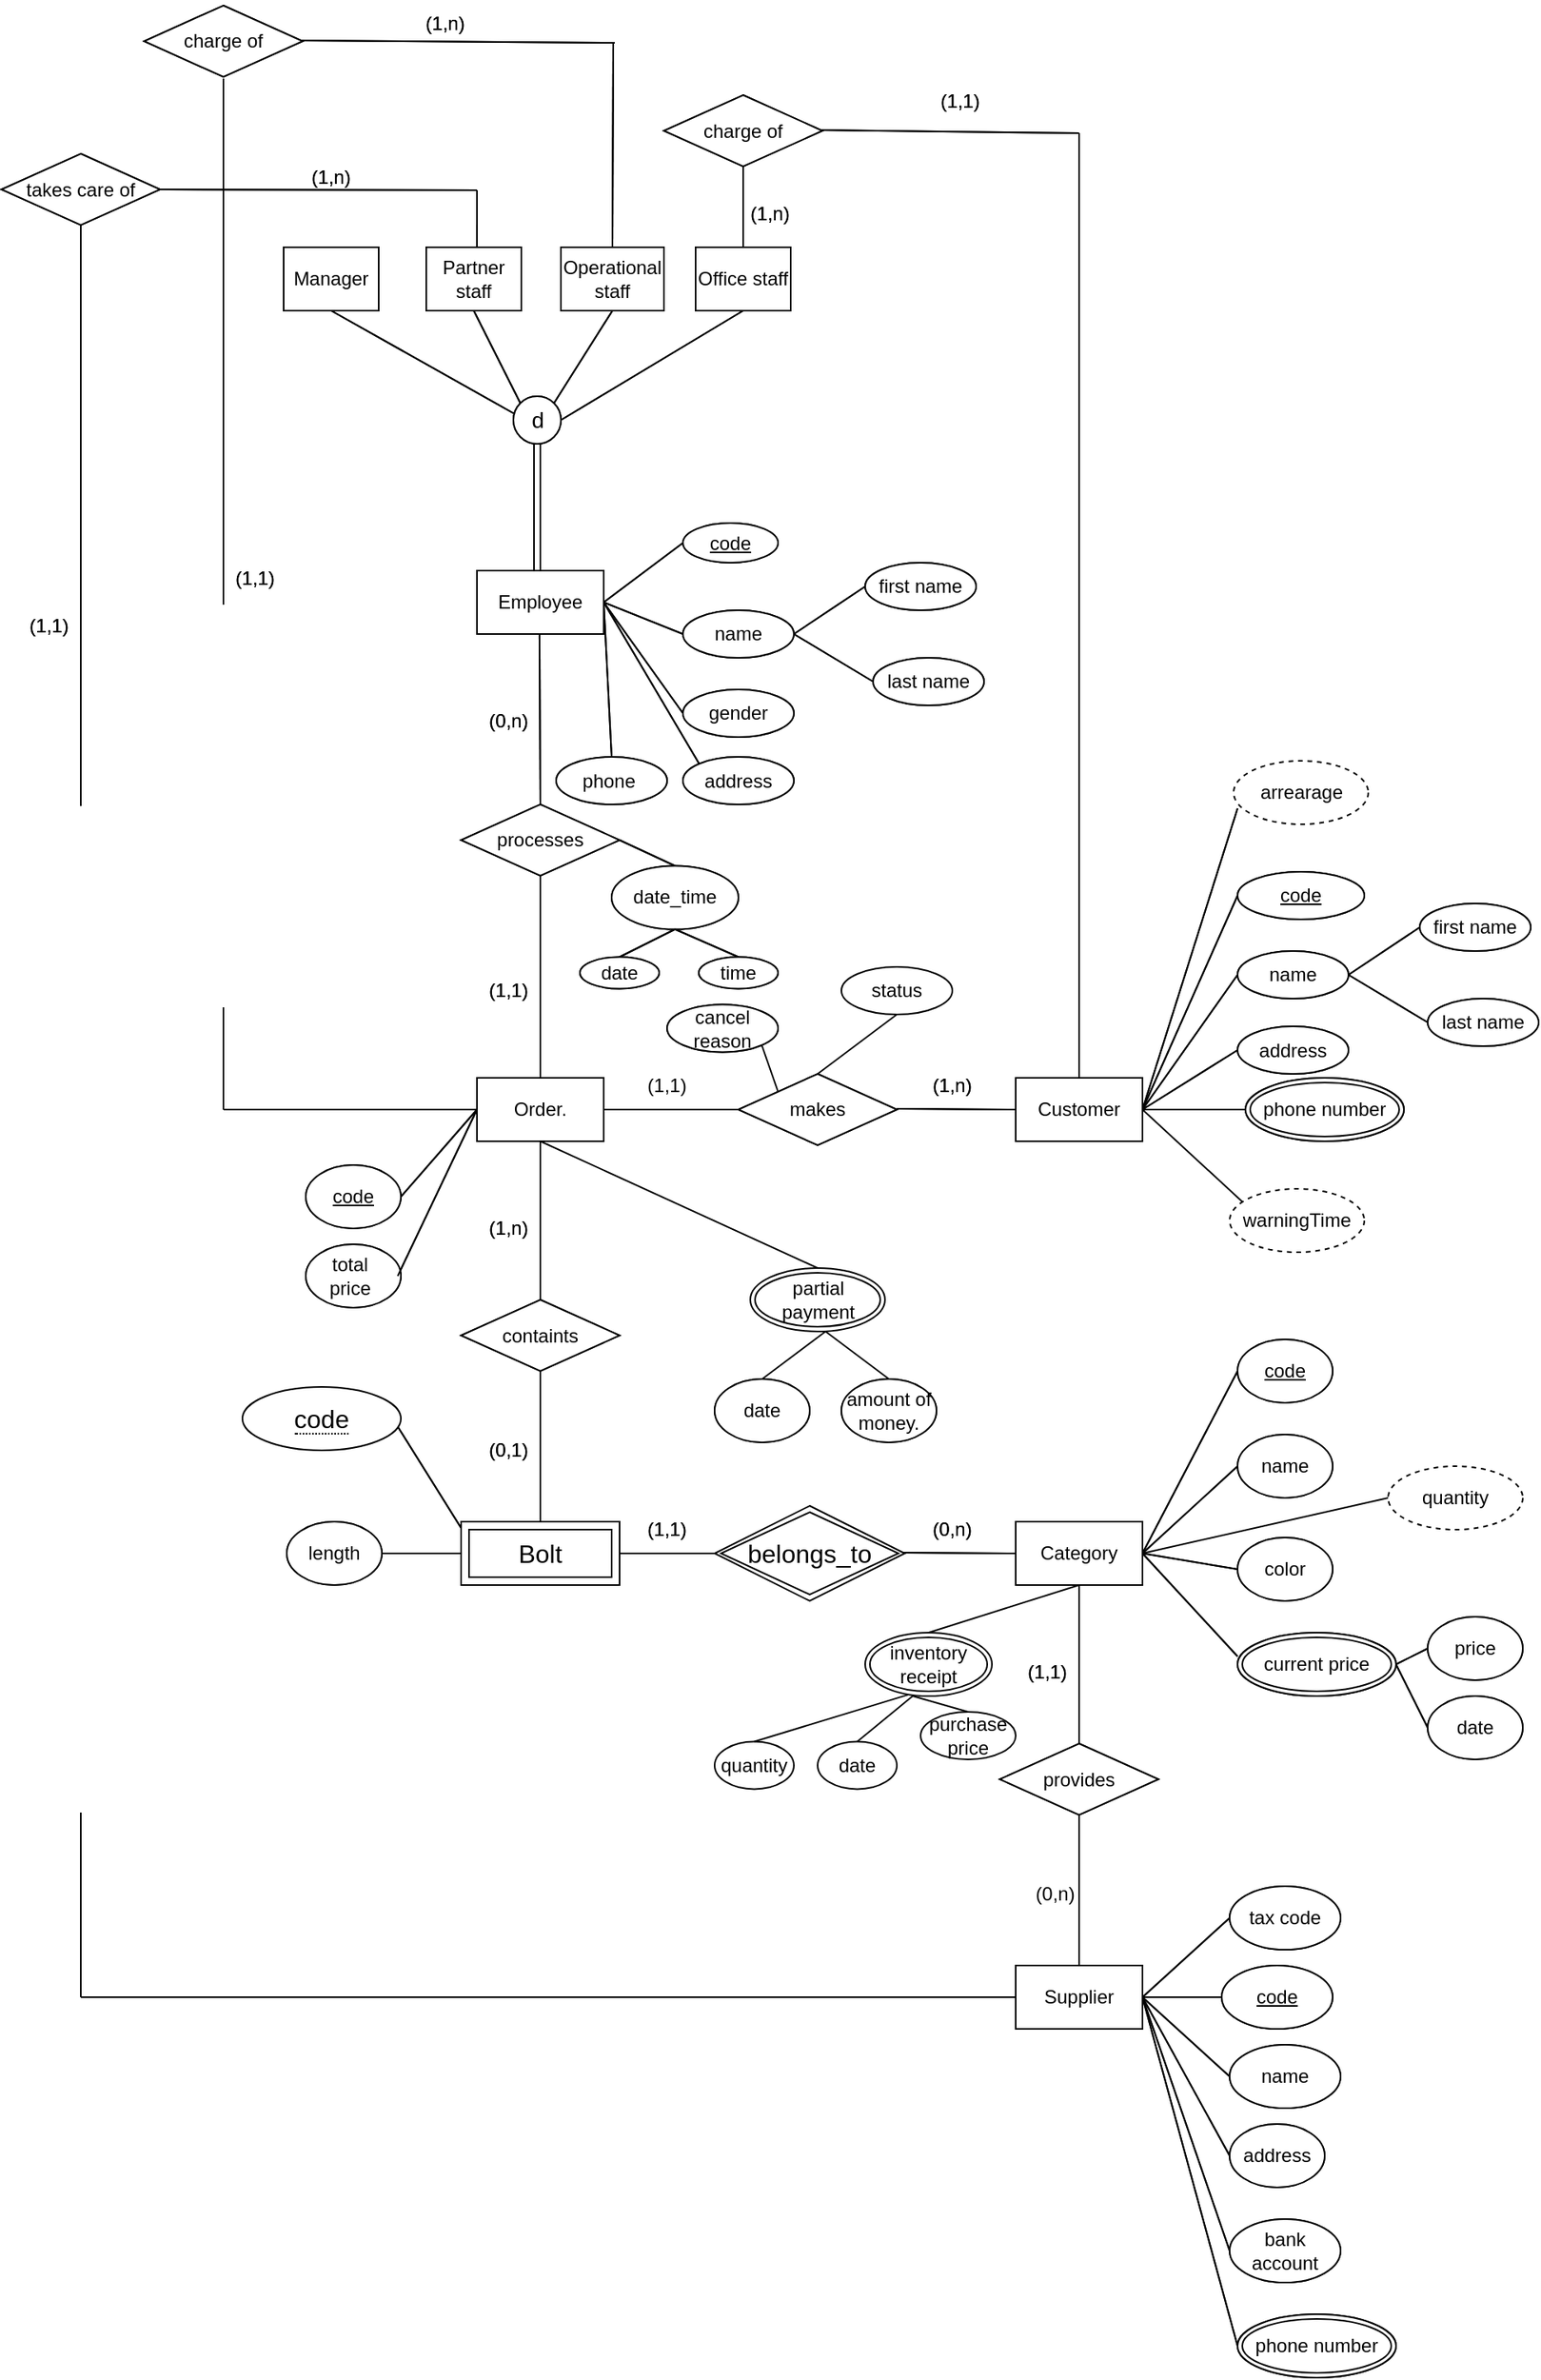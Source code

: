 <mxfile version="22.1.7" type="google" pages="2">
  <diagram name="Page-1" id="aSV5XjptLNC5JnLhoDyy">
    <mxGraphModel grid="1" page="1" gridSize="10" guides="1" tooltips="1" connect="1" arrows="1" fold="1" pageScale="1" pageWidth="850" pageHeight="1100" math="0" shadow="0">
      <root>
        <mxCell id="0" />
        <mxCell id="1" parent="0" />
        <mxCell id="lG_x_FIW9UWEgJRii82e-5" value="" style="ellipse;whiteSpace=wrap;html=1;" vertex="1" parent="1">
          <mxGeometry x="40" y="160" width="60" height="40" as="geometry" />
        </mxCell>
        <mxCell id="lG_x_FIW9UWEgJRii82e-6" value="length" style="text;html=1;strokeColor=none;fillColor=none;align=center;verticalAlign=middle;whiteSpace=wrap;rounded=0;" vertex="1" parent="1">
          <mxGeometry x="40" y="165" width="60" height="30" as="geometry" />
        </mxCell>
        <mxCell id="lG_x_FIW9UWEgJRii82e-7" value="Category" style="html=1;whiteSpace=wrap;" vertex="1" parent="1">
          <mxGeometry x="500" y="160" width="80" height="40" as="geometry" />
        </mxCell>
        <mxCell id="lG_x_FIW9UWEgJRii82e-8" value="" style="ellipse;whiteSpace=wrap;html=1;" vertex="1" parent="1">
          <mxGeometry x="640" y="45" width="60" height="40" as="geometry" />
        </mxCell>
        <mxCell id="lG_x_FIW9UWEgJRii82e-9" value="&lt;u&gt;code&lt;/u&gt;" style="text;html=1;strokeColor=none;fillColor=none;align=center;verticalAlign=middle;whiteSpace=wrap;rounded=0;" vertex="1" parent="1">
          <mxGeometry x="640" y="50" width="60" height="30" as="geometry" />
        </mxCell>
        <mxCell id="lG_x_FIW9UWEgJRii82e-10" value="" style="ellipse;whiteSpace=wrap;html=1;" vertex="1" parent="1">
          <mxGeometry x="640" y="105" width="60" height="40" as="geometry" />
        </mxCell>
        <mxCell id="lG_x_FIW9UWEgJRii82e-11" value="name" style="text;html=1;strokeColor=none;fillColor=none;align=center;verticalAlign=middle;whiteSpace=wrap;rounded=0;" vertex="1" parent="1">
          <mxGeometry x="640" y="110" width="60" height="30" as="geometry" />
        </mxCell>
        <mxCell id="lG_x_FIW9UWEgJRii82e-12" value="" style="ellipse;whiteSpace=wrap;html=1;" vertex="1" parent="1">
          <mxGeometry x="640" y="170" width="60" height="40" as="geometry" />
        </mxCell>
        <mxCell id="lG_x_FIW9UWEgJRii82e-13" value="color" style="text;html=1;strokeColor=none;fillColor=none;align=center;verticalAlign=middle;whiteSpace=wrap;rounded=0;" vertex="1" parent="1">
          <mxGeometry x="640" y="175" width="60" height="30" as="geometry" />
        </mxCell>
        <mxCell id="lG_x_FIW9UWEgJRii82e-16" value="" style="endArrow=none;html=1;rounded=0;entryX=1;entryY=0.5;entryDx=0;entryDy=0;exitX=0;exitY=0.5;exitDx=0;exitDy=0;" edge="1" parent="1" source="lG_x_FIW9UWEgJRii82e-9" target="lG_x_FIW9UWEgJRii82e-7">
          <mxGeometry width="50" height="50" relative="1" as="geometry">
            <mxPoint x="310" y="230" as="sourcePoint" />
            <mxPoint x="360" y="180" as="targetPoint" />
          </mxGeometry>
        </mxCell>
        <mxCell id="lG_x_FIW9UWEgJRii82e-17" value="" style="endArrow=none;html=1;rounded=0;entryX=1;entryY=0.5;entryDx=0;entryDy=0;exitX=0;exitY=0.5;exitDx=0;exitDy=0;" edge="1" parent="1" source="lG_x_FIW9UWEgJRii82e-11" target="lG_x_FIW9UWEgJRii82e-7">
          <mxGeometry width="50" height="50" relative="1" as="geometry">
            <mxPoint x="690" y="105" as="sourcePoint" />
            <mxPoint x="650" y="190" as="targetPoint" />
          </mxGeometry>
        </mxCell>
        <mxCell id="lG_x_FIW9UWEgJRii82e-18" value="" style="endArrow=none;html=1;rounded=0;exitX=0;exitY=0.5;exitDx=0;exitDy=0;" edge="1" parent="1" source="lG_x_FIW9UWEgJRii82e-13">
          <mxGeometry width="50" height="50" relative="1" as="geometry">
            <mxPoint x="690" y="165" as="sourcePoint" />
            <mxPoint x="580" y="180" as="targetPoint" />
          </mxGeometry>
        </mxCell>
        <mxCell id="lG_x_FIW9UWEgJRii82e-19" value="" style="endArrow=none;html=1;rounded=0;entryX=1;entryY=0.5;entryDx=0;entryDy=0;exitX=0;exitY=0.333;exitDx=0;exitDy=0;exitPerimeter=0;" edge="1" parent="1" target="lG_x_FIW9UWEgJRii82e-7">
          <mxGeometry width="50" height="50" relative="1" as="geometry">
            <mxPoint x="640" y="244.98" as="sourcePoint" />
            <mxPoint x="640" y="180" as="targetPoint" />
          </mxGeometry>
        </mxCell>
        <mxCell id="lG_x_FIW9UWEgJRii82e-32" value="" style="ellipse;whiteSpace=wrap;html=1;" vertex="1" parent="1">
          <mxGeometry x="760" y="220" width="60" height="40" as="geometry" />
        </mxCell>
        <mxCell id="lG_x_FIW9UWEgJRii82e-33" value="price" style="text;html=1;strokeColor=none;fillColor=none;align=center;verticalAlign=middle;whiteSpace=wrap;rounded=0;" vertex="1" parent="1">
          <mxGeometry x="760" y="225" width="60" height="30" as="geometry" />
        </mxCell>
        <mxCell id="lG_x_FIW9UWEgJRii82e-34" value="" style="endArrow=none;html=1;rounded=0;entryX=1;entryY=0.5;entryDx=0;entryDy=0;exitX=0;exitY=0.5;exitDx=0;exitDy=0;" edge="1" parent="1" source="lG_x_FIW9UWEgJRii82e-33" target="lG_x_FIW9UWEgJRii82e-60">
          <mxGeometry width="50" height="50" relative="1" as="geometry">
            <mxPoint x="770" y="175" as="sourcePoint" />
            <mxPoint x="720" y="250" as="targetPoint" />
          </mxGeometry>
        </mxCell>
        <mxCell id="lG_x_FIW9UWEgJRii82e-36" value="" style="ellipse;whiteSpace=wrap;html=1;" vertex="1" parent="1">
          <mxGeometry x="760" y="270" width="60" height="40" as="geometry" />
        </mxCell>
        <mxCell id="lG_x_FIW9UWEgJRii82e-37" value="date" style="text;html=1;strokeColor=none;fillColor=none;align=center;verticalAlign=middle;whiteSpace=wrap;rounded=0;" vertex="1" parent="1">
          <mxGeometry x="760" y="275" width="60" height="30" as="geometry" />
        </mxCell>
        <mxCell id="lG_x_FIW9UWEgJRii82e-38" value="" style="endArrow=none;html=1;rounded=0;entryX=1;entryY=0.5;entryDx=0;entryDy=0;exitX=0;exitY=0.5;exitDx=0;exitDy=0;" edge="1" parent="1" source="lG_x_FIW9UWEgJRii82e-37" target="lG_x_FIW9UWEgJRii82e-60">
          <mxGeometry width="50" height="50" relative="1" as="geometry">
            <mxPoint x="780" y="215" as="sourcePoint" />
            <mxPoint x="720" y="255" as="targetPoint" />
          </mxGeometry>
        </mxCell>
        <mxCell id="lG_x_FIW9UWEgJRii82e-39" value="" style="endArrow=none;html=1;rounded=0;exitX=1;exitY=0.5;exitDx=0;exitDy=0;" edge="1" parent="1">
          <mxGeometry width="50" height="50" relative="1" as="geometry">
            <mxPoint x="110" y="100" as="sourcePoint" />
            <mxPoint x="160" y="180" as="targetPoint" />
          </mxGeometry>
        </mxCell>
        <mxCell id="lG_x_FIW9UWEgJRii82e-40" value="" style="endArrow=none;html=1;rounded=0;exitX=1;exitY=0.5;exitDx=0;exitDy=0;" edge="1" parent="1" source="lG_x_FIW9UWEgJRii82e-6">
          <mxGeometry width="50" height="50" relative="1" as="geometry">
            <mxPoint x="390" y="230" as="sourcePoint" />
            <mxPoint x="160" y="180" as="targetPoint" />
          </mxGeometry>
        </mxCell>
        <mxCell id="lG_x_FIW9UWEgJRii82e-42" value="" style="endArrow=none;html=1;rounded=0;exitX=1;exitY=0.5;exitDx=0;exitDy=0;entryX=0;entryY=0.5;entryDx=0;entryDy=0;" edge="1" parent="1">
          <mxGeometry width="50" height="50" relative="1" as="geometry">
            <mxPoint x="240" y="180" as="sourcePoint" />
            <mxPoint x="325" y="180" as="targetPoint" />
          </mxGeometry>
        </mxCell>
        <mxCell id="lG_x_FIW9UWEgJRii82e-43" value="" style="endArrow=none;html=1;rounded=0;exitX=1;exitY=0.5;exitDx=0;exitDy=0;" edge="1" parent="1">
          <mxGeometry width="50" height="50" relative="1" as="geometry">
            <mxPoint x="425" y="179.5" as="sourcePoint" />
            <mxPoint x="500" y="180" as="targetPoint" />
          </mxGeometry>
        </mxCell>
        <mxCell id="lG_x_FIW9UWEgJRii82e-45" value="(1,1)" style="text;html=1;strokeColor=none;fillColor=none;align=center;verticalAlign=middle;whiteSpace=wrap;rounded=0;" vertex="1" parent="1">
          <mxGeometry x="250" y="150" width="60" height="30" as="geometry" />
        </mxCell>
        <mxCell id="lG_x_FIW9UWEgJRii82e-47" value="(0,n)" style="text;html=1;strokeColor=none;fillColor=none;align=center;verticalAlign=middle;whiteSpace=wrap;rounded=0;" vertex="1" parent="1">
          <mxGeometry x="430" y="150" width="60" height="30" as="geometry" />
        </mxCell>
        <mxCell id="lG_x_FIW9UWEgJRii82e-48" value="Supplier" style="html=1;whiteSpace=wrap;" vertex="1" parent="1">
          <mxGeometry x="500" y="440" width="80" height="40" as="geometry" />
        </mxCell>
        <mxCell id="lG_x_FIW9UWEgJRii82e-49" value="provides" style="shape=rhombus;perimeter=rhombusPerimeter;whiteSpace=wrap;html=1;align=center;" vertex="1" parent="1">
          <mxGeometry x="490" y="300" width="100" height="45" as="geometry" />
        </mxCell>
        <mxCell id="lG_x_FIW9UWEgJRii82e-50" value="" style="endArrow=none;html=1;rounded=0;entryX=0.5;entryY=1;entryDx=0;entryDy=0;exitX=0.5;exitY=0;exitDx=0;exitDy=0;" edge="1" parent="1" source="lG_x_FIW9UWEgJRii82e-49" target="lG_x_FIW9UWEgJRii82e-7">
          <mxGeometry width="50" height="50" relative="1" as="geometry">
            <mxPoint x="390" y="350" as="sourcePoint" />
            <mxPoint x="440" y="300" as="targetPoint" />
          </mxGeometry>
        </mxCell>
        <mxCell id="lG_x_FIW9UWEgJRii82e-51" value="" style="endArrow=none;html=1;rounded=0;entryX=0.5;entryY=1;entryDx=0;entryDy=0;exitX=0.5;exitY=0;exitDx=0;exitDy=0;" edge="1" parent="1" source="lG_x_FIW9UWEgJRii82e-48" target="lG_x_FIW9UWEgJRii82e-49">
          <mxGeometry width="50" height="50" relative="1" as="geometry">
            <mxPoint x="550" y="310" as="sourcePoint" />
            <mxPoint x="550" y="210" as="targetPoint" />
          </mxGeometry>
        </mxCell>
        <mxCell id="lG_x_FIW9UWEgJRii82e-52" value="(1,1)" style="text;html=1;strokeColor=none;fillColor=none;align=center;verticalAlign=middle;whiteSpace=wrap;rounded=0;" vertex="1" parent="1">
          <mxGeometry x="490" y="240" width="60" height="30" as="geometry" />
        </mxCell>
        <mxCell id="lG_x_FIW9UWEgJRii82e-54" value="(0,n)" style="text;html=1;strokeColor=none;fillColor=none;align=center;verticalAlign=middle;whiteSpace=wrap;rounded=0;" vertex="1" parent="1">
          <mxGeometry x="495" y="380" width="60" height="30" as="geometry" />
        </mxCell>
        <mxCell id="lG_x_FIW9UWEgJRii82e-57" value="code" style="ellipse;whiteSpace=wrap;html=1;align=center;fontStyle=4;" vertex="1" parent="1">
          <mxGeometry x="630" y="440" width="70" height="40" as="geometry" />
        </mxCell>
        <mxCell id="lG_x_FIW9UWEgJRii82e-59" value="" style="endArrow=none;html=1;rounded=0;entryX=0;entryY=0.5;entryDx=0;entryDy=0;exitX=1;exitY=0.5;exitDx=0;exitDy=0;" edge="1" parent="1" source="lG_x_FIW9UWEgJRii82e-48" target="lG_x_FIW9UWEgJRii82e-57">
          <mxGeometry width="50" height="50" relative="1" as="geometry">
            <mxPoint x="390" y="350" as="sourcePoint" />
            <mxPoint x="440" y="300" as="targetPoint" />
          </mxGeometry>
        </mxCell>
        <mxCell id="lG_x_FIW9UWEgJRii82e-60" value="current price" style="ellipse;shape=doubleEllipse;margin=3;whiteSpace=wrap;html=1;align=center;" vertex="1" parent="1">
          <mxGeometry x="640" y="230" width="100" height="40" as="geometry" />
        </mxCell>
        <mxCell id="lG_x_FIW9UWEgJRii82e-61" value="name" style="ellipse;whiteSpace=wrap;html=1;align=center;" vertex="1" parent="1">
          <mxGeometry x="635" y="490" width="70" height="40" as="geometry" />
        </mxCell>
        <mxCell id="lG_x_FIW9UWEgJRii82e-62" value="address" style="ellipse;whiteSpace=wrap;html=1;align=center;" vertex="1" parent="1">
          <mxGeometry x="635" y="540" width="60" height="40" as="geometry" />
        </mxCell>
        <mxCell id="lG_x_FIW9UWEgJRii82e-63" value="bank account" style="ellipse;whiteSpace=wrap;html=1;align=center;" vertex="1" parent="1">
          <mxGeometry x="635" y="600" width="70" height="40" as="geometry" />
        </mxCell>
        <mxCell id="lG_x_FIW9UWEgJRii82e-64" value="tax code" style="ellipse;whiteSpace=wrap;html=1;align=center;" vertex="1" parent="1">
          <mxGeometry x="635" y="390" width="70" height="40" as="geometry" />
        </mxCell>
        <mxCell id="lG_x_FIW9UWEgJRii82e-66" value="phone number" style="ellipse;shape=doubleEllipse;margin=3;whiteSpace=wrap;html=1;align=center;" vertex="1" parent="1">
          <mxGeometry x="640" y="660" width="100" height="40" as="geometry" />
        </mxCell>
        <mxCell id="lG_x_FIW9UWEgJRii82e-67" value="" style="endArrow=none;html=1;rounded=0;exitX=0;exitY=0.5;exitDx=0;exitDy=0;" edge="1" parent="1" source="lG_x_FIW9UWEgJRii82e-61">
          <mxGeometry width="50" height="50" relative="1" as="geometry">
            <mxPoint x="510" y="550" as="sourcePoint" />
            <mxPoint x="580" y="460" as="targetPoint" />
          </mxGeometry>
        </mxCell>
        <mxCell id="lG_x_FIW9UWEgJRii82e-68" value="" style="endArrow=none;html=1;rounded=0;exitX=0;exitY=0.5;exitDx=0;exitDy=0;entryX=1;entryY=0.5;entryDx=0;entryDy=0;" edge="1" parent="1" source="lG_x_FIW9UWEgJRii82e-62" target="lG_x_FIW9UWEgJRii82e-48">
          <mxGeometry width="50" height="50" relative="1" as="geometry">
            <mxPoint x="645" y="520" as="sourcePoint" />
            <mxPoint x="590" y="470" as="targetPoint" />
          </mxGeometry>
        </mxCell>
        <mxCell id="lG_x_FIW9UWEgJRii82e-69" value="" style="endArrow=none;html=1;rounded=0;exitX=0;exitY=0.5;exitDx=0;exitDy=0;entryX=1;entryY=0.5;entryDx=0;entryDy=0;" edge="1" parent="1" source="lG_x_FIW9UWEgJRii82e-63" target="lG_x_FIW9UWEgJRii82e-48">
          <mxGeometry width="50" height="50" relative="1" as="geometry">
            <mxPoint x="645" y="570" as="sourcePoint" />
            <mxPoint x="590" y="470" as="targetPoint" />
          </mxGeometry>
        </mxCell>
        <mxCell id="lG_x_FIW9UWEgJRii82e-70" value="" style="endArrow=none;html=1;rounded=0;exitX=0;exitY=0.5;exitDx=0;exitDy=0;" edge="1" parent="1" source="lG_x_FIW9UWEgJRii82e-66">
          <mxGeometry width="50" height="50" relative="1" as="geometry">
            <mxPoint x="655" y="580" as="sourcePoint" />
            <mxPoint x="580" y="460" as="targetPoint" />
          </mxGeometry>
        </mxCell>
        <mxCell id="lG_x_FIW9UWEgJRii82e-71" value="" style="endArrow=none;html=1;rounded=0;entryX=0;entryY=0.5;entryDx=0;entryDy=0;" edge="1" parent="1" target="lG_x_FIW9UWEgJRii82e-64">
          <mxGeometry width="50" height="50" relative="1" as="geometry">
            <mxPoint x="580" y="460" as="sourcePoint" />
            <mxPoint x="640" y="470" as="targetPoint" />
          </mxGeometry>
        </mxCell>
        <mxCell id="lG_x_FIW9UWEgJRii82e-74" value="date" style="ellipse;whiteSpace=wrap;html=1;align=center;" vertex="1" parent="1">
          <mxGeometry x="375" y="298.75" width="50" height="30" as="geometry" />
        </mxCell>
        <mxCell id="lG_x_FIW9UWEgJRii82e-75" value="" style="endArrow=none;html=1;rounded=0;exitX=0.5;exitY=0;exitDx=0;exitDy=0;entryX=0.5;entryY=1;entryDx=0;entryDy=0;" edge="1" parent="1" source="lG_x_FIW9UWEgJRii82e-74">
          <mxGeometry width="50" height="50" relative="1" as="geometry">
            <mxPoint x="545" y="326.25" as="sourcePoint" />
            <mxPoint x="435" y="270" as="targetPoint" />
          </mxGeometry>
        </mxCell>
        <mxCell id="lG_x_FIW9UWEgJRii82e-77" value="purchase&lt;br&gt;price" style="ellipse;whiteSpace=wrap;html=1;align=center;" vertex="1" parent="1">
          <mxGeometry x="440" y="280" width="60" height="30" as="geometry" />
        </mxCell>
        <mxCell id="lG_x_FIW9UWEgJRii82e-78" value="" style="endArrow=none;html=1;rounded=0;exitX=0.5;exitY=0;exitDx=0;exitDy=0;entryX=0.5;entryY=1;entryDx=0;entryDy=0;" edge="1" parent="1" source="lG_x_FIW9UWEgJRii82e-77">
          <mxGeometry width="50" height="50" relative="1" as="geometry">
            <mxPoint x="685" y="333.75" as="sourcePoint" />
            <mxPoint x="435" y="270" as="targetPoint" />
          </mxGeometry>
        </mxCell>
        <mxCell id="lG_x_FIW9UWEgJRii82e-81" value="Order." style="html=1;whiteSpace=wrap;" vertex="1" parent="1">
          <mxGeometry x="160" y="-120" width="80" height="40" as="geometry" />
        </mxCell>
        <mxCell id="lG_x_FIW9UWEgJRii82e-82" value="" style="ellipse;whiteSpace=wrap;html=1;" vertex="1" parent="1">
          <mxGeometry x="52" y="-65" width="60" height="40" as="geometry" />
        </mxCell>
        <mxCell id="lG_x_FIW9UWEgJRii82e-83" value="&lt;u&gt;code&lt;/u&gt;" style="text;html=1;strokeColor=none;fillColor=none;align=center;verticalAlign=middle;whiteSpace=wrap;rounded=0;" vertex="1" parent="1">
          <mxGeometry x="52" y="-60" width="60" height="30" as="geometry" />
        </mxCell>
        <mxCell id="lG_x_FIW9UWEgJRii82e-84" value="" style="ellipse;whiteSpace=wrap;html=1;" vertex="1" parent="1">
          <mxGeometry x="52" y="-15" width="60" height="40" as="geometry" />
        </mxCell>
        <mxCell id="lG_x_FIW9UWEgJRii82e-85" value="&lt;div&gt;total&lt;/div&gt;&lt;div&gt;price&lt;/div&gt;" style="text;html=1;strokeColor=none;fillColor=none;align=center;verticalAlign=middle;whiteSpace=wrap;rounded=0;" vertex="1" parent="1">
          <mxGeometry x="50" y="-10" width="60" height="30" as="geometry" />
        </mxCell>
        <mxCell id="lG_x_FIW9UWEgJRii82e-86" value="" style="endArrow=none;html=1;rounded=0;exitX=1;exitY=0.5;exitDx=0;exitDy=0;" edge="1" parent="1" source="lG_x_FIW9UWEgJRii82e-83">
          <mxGeometry width="50" height="50" relative="1" as="geometry">
            <mxPoint x="390" y="-50" as="sourcePoint" />
            <mxPoint x="160" y="-100" as="targetPoint" />
          </mxGeometry>
        </mxCell>
        <mxCell id="lG_x_FIW9UWEgJRii82e-87" value="" style="endArrow=none;html=1;rounded=0;exitX=1;exitY=0.5;exitDx=0;exitDy=0;" edge="1" parent="1" source="lG_x_FIW9UWEgJRii82e-85">
          <mxGeometry width="50" height="50" relative="1" as="geometry">
            <mxPoint x="390" y="-50" as="sourcePoint" />
            <mxPoint x="160" y="-100" as="targetPoint" />
          </mxGeometry>
        </mxCell>
        <mxCell id="lG_x_FIW9UWEgJRii82e-88" value="containts" style="shape=rhombus;perimeter=rhombusPerimeter;whiteSpace=wrap;html=1;align=center;" vertex="1" parent="1">
          <mxGeometry x="150" y="20" width="100" height="45" as="geometry" />
        </mxCell>
        <mxCell id="lG_x_FIW9UWEgJRii82e-89" value="" style="endArrow=none;html=1;rounded=0;entryX=0.5;entryY=1;entryDx=0;entryDy=0;exitX=0.5;exitY=0;exitDx=0;exitDy=0;" edge="1" parent="1">
          <mxGeometry width="50" height="50" relative="1" as="geometry">
            <mxPoint x="200" y="20" as="sourcePoint" />
            <mxPoint x="200" y="-80" as="targetPoint" />
          </mxGeometry>
        </mxCell>
        <mxCell id="lG_x_FIW9UWEgJRii82e-90" value="(0,1)" style="text;html=1;strokeColor=none;fillColor=none;align=center;verticalAlign=middle;whiteSpace=wrap;rounded=0;" vertex="1" parent="1">
          <mxGeometry x="150" y="100" width="60" height="30" as="geometry" />
        </mxCell>
        <mxCell id="lG_x_FIW9UWEgJRii82e-91" value="" style="endArrow=none;html=1;rounded=0;exitX=0.5;exitY=0;exitDx=0;exitDy=0;entryX=0.5;entryY=1;entryDx=0;entryDy=0;" edge="1" parent="1" target="lG_x_FIW9UWEgJRii82e-88">
          <mxGeometry width="50" height="50" relative="1" as="geometry">
            <mxPoint x="200" y="160" as="sourcePoint" />
            <mxPoint x="200" y="70" as="targetPoint" />
          </mxGeometry>
        </mxCell>
        <mxCell id="lG_x_FIW9UWEgJRii82e-92" value="(1,n)" style="text;html=1;strokeColor=none;fillColor=none;align=center;verticalAlign=middle;whiteSpace=wrap;rounded=0;" vertex="1" parent="1">
          <mxGeometry x="150" y="-40" width="60" height="30" as="geometry" />
        </mxCell>
        <mxCell id="lG_x_FIW9UWEgJRii82e-95" value="Customer" style="html=1;whiteSpace=wrap;" vertex="1" parent="1">
          <mxGeometry x="500" y="-120" width="80" height="40" as="geometry" />
        </mxCell>
        <mxCell id="lG_x_FIW9UWEgJRii82e-103" value="code" style="ellipse;whiteSpace=wrap;html=1;align=center;fontStyle=4;" vertex="1" parent="1">
          <mxGeometry x="640" y="-250" width="80" height="30" as="geometry" />
        </mxCell>
        <mxCell id="lG_x_FIW9UWEgJRii82e-104" value="name" style="ellipse;whiteSpace=wrap;html=1;align=center;" vertex="1" parent="1">
          <mxGeometry x="640" y="-200" width="70" height="30" as="geometry" />
        </mxCell>
        <mxCell id="lG_x_FIW9UWEgJRii82e-105" value="" style="endArrow=none;html=1;rounded=0;entryX=1;entryY=0.5;entryDx=0;entryDy=0;exitX=0;exitY=0.5;exitDx=0;exitDy=0;" edge="1" parent="1" source="lG_x_FIW9UWEgJRii82e-106" target="lG_x_FIW9UWEgJRii82e-104">
          <mxGeometry width="50" height="50" relative="1" as="geometry">
            <mxPoint x="760" y="-210" as="sourcePoint" />
            <mxPoint x="630" y="-80" as="targetPoint" />
          </mxGeometry>
        </mxCell>
        <mxCell id="lG_x_FIW9UWEgJRii82e-106" value="first name" style="ellipse;whiteSpace=wrap;html=1;align=center;" vertex="1" parent="1">
          <mxGeometry x="755" y="-230" width="70" height="30" as="geometry" />
        </mxCell>
        <mxCell id="lG_x_FIW9UWEgJRii82e-107" value="" style="endArrow=none;html=1;rounded=0;entryX=1;entryY=0.5;entryDx=0;entryDy=0;exitX=0;exitY=0.5;exitDx=0;exitDy=0;" edge="1" parent="1" source="lG_x_FIW9UWEgJRii82e-108" target="lG_x_FIW9UWEgJRii82e-104">
          <mxGeometry width="50" height="50" relative="1" as="geometry">
            <mxPoint x="760" y="-160" as="sourcePoint" />
            <mxPoint x="630" y="-80" as="targetPoint" />
          </mxGeometry>
        </mxCell>
        <mxCell id="lG_x_FIW9UWEgJRii82e-108" value="last name" style="ellipse;whiteSpace=wrap;html=1;align=center;" vertex="1" parent="1">
          <mxGeometry x="760" y="-170" width="70" height="30" as="geometry" />
        </mxCell>
        <mxCell id="lG_x_FIW9UWEgJRii82e-110" value="address" style="ellipse;whiteSpace=wrap;html=1;align=center;" vertex="1" parent="1">
          <mxGeometry x="640" y="-152.5" width="70" height="30" as="geometry" />
        </mxCell>
        <mxCell id="lG_x_FIW9UWEgJRii82e-112" value="" style="endArrow=none;html=1;rounded=0;exitX=1;exitY=0.5;exitDx=0;exitDy=0;entryX=0;entryY=0.5;entryDx=0;entryDy=0;" edge="1" parent="1" source="lG_x_FIW9UWEgJRii82e-95" target="lG_x_FIW9UWEgJRii82e-103">
          <mxGeometry width="50" height="50" relative="1" as="geometry">
            <mxPoint x="580" y="-30" as="sourcePoint" />
            <mxPoint x="630" y="-80" as="targetPoint" />
          </mxGeometry>
        </mxCell>
        <mxCell id="lG_x_FIW9UWEgJRii82e-113" value="" style="endArrow=none;html=1;rounded=0;exitX=1;exitY=0.5;exitDx=0;exitDy=0;entryX=0;entryY=0.5;entryDx=0;entryDy=0;" edge="1" parent="1" source="lG_x_FIW9UWEgJRii82e-95" target="lG_x_FIW9UWEgJRii82e-104">
          <mxGeometry width="50" height="50" relative="1" as="geometry">
            <mxPoint x="590" y="-90" as="sourcePoint" />
            <mxPoint x="650" y="-225" as="targetPoint" />
          </mxGeometry>
        </mxCell>
        <mxCell id="lG_x_FIW9UWEgJRii82e-115" value="" style="endArrow=none;html=1;rounded=0;entryX=0;entryY=0.5;entryDx=0;entryDy=0;" edge="1" parent="1" target="lG_x_FIW9UWEgJRii82e-110">
          <mxGeometry width="50" height="50" relative="1" as="geometry">
            <mxPoint x="580" y="-100" as="sourcePoint" />
            <mxPoint x="670" y="-205" as="targetPoint" />
          </mxGeometry>
        </mxCell>
        <mxCell id="lG_x_FIW9UWEgJRii82e-116" value="" style="endArrow=none;html=1;rounded=0;entryX=0;entryY=0.5;entryDx=0;entryDy=0;" edge="1" parent="1">
          <mxGeometry width="50" height="50" relative="1" as="geometry">
            <mxPoint x="580" y="-100" as="sourcePoint" />
            <mxPoint x="645" y="-100" as="targetPoint" />
          </mxGeometry>
        </mxCell>
        <mxCell id="lG_x_FIW9UWEgJRii82e-119" value="makes" style="shape=rhombus;perimeter=rhombusPerimeter;whiteSpace=wrap;html=1;align=center;" vertex="1" parent="1">
          <mxGeometry x="325" y="-122.5" width="100" height="45" as="geometry" />
        </mxCell>
        <mxCell id="lG_x_FIW9UWEgJRii82e-120" value="" style="endArrow=none;html=1;rounded=0;exitX=1;exitY=0.5;exitDx=0;exitDy=0;entryX=0;entryY=0.5;entryDx=0;entryDy=0;" edge="1" parent="1" target="lG_x_FIW9UWEgJRii82e-119">
          <mxGeometry width="50" height="50" relative="1" as="geometry">
            <mxPoint x="240" y="-100" as="sourcePoint" />
            <mxPoint x="330" y="-100" as="targetPoint" />
          </mxGeometry>
        </mxCell>
        <mxCell id="lG_x_FIW9UWEgJRii82e-121" value="" style="endArrow=none;html=1;rounded=0;exitX=1;exitY=0.5;exitDx=0;exitDy=0;" edge="1" parent="1">
          <mxGeometry width="50" height="50" relative="1" as="geometry">
            <mxPoint x="425" y="-100.5" as="sourcePoint" />
            <mxPoint x="500" y="-100" as="targetPoint" />
          </mxGeometry>
        </mxCell>
        <mxCell id="lG_x_FIW9UWEgJRii82e-122" value="(1,1)" style="text;html=1;strokeColor=none;fillColor=none;align=center;verticalAlign=middle;whiteSpace=wrap;rounded=0;" vertex="1" parent="1">
          <mxGeometry x="150" y="-190" width="60" height="30" as="geometry" />
        </mxCell>
        <mxCell id="lG_x_FIW9UWEgJRii82e-123" value="(1,n)" style="text;html=1;strokeColor=none;fillColor=none;align=center;verticalAlign=middle;whiteSpace=wrap;rounded=0;" vertex="1" parent="1">
          <mxGeometry x="430" y="-130" width="60" height="30" as="geometry" />
        </mxCell>
        <mxCell id="lG_x_FIW9UWEgJRii82e-128" value="" style="endArrow=none;html=1;rounded=0;" edge="1" parent="1">
          <mxGeometry width="50" height="50" relative="1" as="geometry">
            <mxPoint x="580" y="-100" as="sourcePoint" />
            <mxPoint x="640" y="-290" as="targetPoint" />
          </mxGeometry>
        </mxCell>
        <mxCell id="lG_x_FIW9UWEgJRii82e-148" value="Employee" style="html=1;whiteSpace=wrap;" vertex="1" parent="1">
          <mxGeometry x="160" y="-440" width="80" height="40" as="geometry" />
        </mxCell>
        <mxCell id="lG_x_FIW9UWEgJRii82e-155" value="processes" style="shape=rhombus;perimeter=rhombusPerimeter;whiteSpace=wrap;html=1;align=center;" vertex="1" parent="1">
          <mxGeometry x="150" y="-292.5" width="100" height="45" as="geometry" />
        </mxCell>
        <mxCell id="tpibinfuRQsJYJ2lCnyF-1" value="" style="endArrow=none;html=1;rounded=0;exitX=0.5;exitY=1;exitDx=0;exitDy=0;entryX=0.5;entryY=0;entryDx=0;entryDy=0;" edge="1" parent="1" source="lG_x_FIW9UWEgJRii82e-155" target="lG_x_FIW9UWEgJRii82e-81">
          <mxGeometry width="50" height="50" relative="1" as="geometry">
            <mxPoint x="190" y="-210" as="sourcePoint" />
            <mxPoint x="240" y="-260" as="targetPoint" />
          </mxGeometry>
        </mxCell>
        <mxCell id="tpibinfuRQsJYJ2lCnyF-2" value="" style="endArrow=none;html=1;rounded=0;exitX=0.5;exitY=1;exitDx=0;exitDy=0;entryX=0.5;entryY=0;entryDx=0;entryDy=0;" edge="1" parent="1" target="lG_x_FIW9UWEgJRii82e-155">
          <mxGeometry width="50" height="50" relative="1" as="geometry">
            <mxPoint x="199.47" y="-400" as="sourcePoint" />
            <mxPoint x="199" y="-290" as="targetPoint" />
          </mxGeometry>
        </mxCell>
        <mxCell id="tpibinfuRQsJYJ2lCnyF-4" value="(0,n)" style="text;html=1;strokeColor=none;fillColor=none;align=center;verticalAlign=middle;whiteSpace=wrap;rounded=0;" vertex="1" parent="1">
          <mxGeometry x="150" y="-360" width="60" height="30" as="geometry" />
        </mxCell>
        <mxCell id="tpibinfuRQsJYJ2lCnyF-5" value="" style="endArrow=none;html=1;rounded=0;exitX=1;exitY=0.5;exitDx=0;exitDy=0;entryX=0.5;entryY=0;entryDx=0;entryDy=0;" edge="1" parent="1" source="lG_x_FIW9UWEgJRii82e-155" target="tpibinfuRQsJYJ2lCnyF-6">
          <mxGeometry width="50" height="50" relative="1" as="geometry">
            <mxPoint x="210" y="-320" as="sourcePoint" />
            <mxPoint x="290" y="-270" as="targetPoint" />
          </mxGeometry>
        </mxCell>
        <mxCell id="tpibinfuRQsJYJ2lCnyF-6" value="date_time" style="ellipse;whiteSpace=wrap;html=1;align=center;" vertex="1" parent="1">
          <mxGeometry x="245" y="-253.75" width="80" height="40" as="geometry" />
        </mxCell>
        <mxCell id="tpibinfuRQsJYJ2lCnyF-7" value="" style="endArrow=none;html=1;rounded=0;entryX=0.5;entryY=1;entryDx=0;entryDy=0;exitX=0.5;exitY=0;exitDx=0;exitDy=0;" edge="1" parent="1" source="tpibinfuRQsJYJ2lCnyF-8" target="tpibinfuRQsJYJ2lCnyF-6">
          <mxGeometry width="50" height="50" relative="1" as="geometry">
            <mxPoint x="260" y="-186.25" as="sourcePoint" />
            <mxPoint x="290" y="-216.25" as="targetPoint" />
          </mxGeometry>
        </mxCell>
        <mxCell id="tpibinfuRQsJYJ2lCnyF-8" value="date" style="ellipse;whiteSpace=wrap;html=1;align=center;" vertex="1" parent="1">
          <mxGeometry x="225" y="-196.25" width="50" height="20" as="geometry" />
        </mxCell>
        <mxCell id="tpibinfuRQsJYJ2lCnyF-9" value="" style="endArrow=none;html=1;rounded=0;entryX=0.5;entryY=1;entryDx=0;entryDy=0;exitX=0.5;exitY=0;exitDx=0;exitDy=0;" edge="1" parent="1" source="tpibinfuRQsJYJ2lCnyF-10" target="tpibinfuRQsJYJ2lCnyF-6">
          <mxGeometry width="50" height="50" relative="1" as="geometry">
            <mxPoint x="340" y="-183.75" as="sourcePoint" />
            <mxPoint x="370" y="-213.75" as="targetPoint" />
          </mxGeometry>
        </mxCell>
        <mxCell id="tpibinfuRQsJYJ2lCnyF-10" value="time" style="ellipse;whiteSpace=wrap;html=1;align=center;" vertex="1" parent="1">
          <mxGeometry x="300" y="-196.25" width="50" height="20" as="geometry" />
        </mxCell>
        <mxCell id="tpibinfuRQsJYJ2lCnyF-11" value="&lt;u&gt;code&lt;/u&gt;" style="ellipse;whiteSpace=wrap;html=1;align=center;" vertex="1" parent="1">
          <mxGeometry x="290" y="-470" width="60" height="25" as="geometry" />
        </mxCell>
        <mxCell id="tpibinfuRQsJYJ2lCnyF-13" value="name" style="ellipse;whiteSpace=wrap;html=1;align=center;" vertex="1" parent="1">
          <mxGeometry x="290" y="-415" width="70" height="30" as="geometry" />
        </mxCell>
        <mxCell id="tpibinfuRQsJYJ2lCnyF-14" value="" style="endArrow=none;html=1;rounded=0;entryX=1;entryY=0.5;entryDx=0;entryDy=0;exitX=0;exitY=0.5;exitDx=0;exitDy=0;" edge="1" parent="1" source="tpibinfuRQsJYJ2lCnyF-15" target="tpibinfuRQsJYJ2lCnyF-13">
          <mxGeometry width="50" height="50" relative="1" as="geometry">
            <mxPoint x="410" y="-425" as="sourcePoint" />
            <mxPoint x="280" y="-295" as="targetPoint" />
          </mxGeometry>
        </mxCell>
        <mxCell id="tpibinfuRQsJYJ2lCnyF-15" value="first name" style="ellipse;whiteSpace=wrap;html=1;align=center;" vertex="1" parent="1">
          <mxGeometry x="405" y="-445" width="70" height="30" as="geometry" />
        </mxCell>
        <mxCell id="tpibinfuRQsJYJ2lCnyF-16" value="" style="endArrow=none;html=1;rounded=0;entryX=1;entryY=0.5;entryDx=0;entryDy=0;exitX=0;exitY=0.5;exitDx=0;exitDy=0;" edge="1" parent="1" source="tpibinfuRQsJYJ2lCnyF-17" target="tpibinfuRQsJYJ2lCnyF-13">
          <mxGeometry width="50" height="50" relative="1" as="geometry">
            <mxPoint x="410" y="-375" as="sourcePoint" />
            <mxPoint x="280" y="-295" as="targetPoint" />
          </mxGeometry>
        </mxCell>
        <mxCell id="tpibinfuRQsJYJ2lCnyF-17" value="last name" style="ellipse;whiteSpace=wrap;html=1;align=center;" vertex="1" parent="1">
          <mxGeometry x="410" y="-385" width="70" height="30" as="geometry" />
        </mxCell>
        <mxCell id="tpibinfuRQsJYJ2lCnyF-18" value="gender" style="ellipse;whiteSpace=wrap;html=1;align=center;" vertex="1" parent="1">
          <mxGeometry x="290" y="-365" width="70" height="30" as="geometry" />
        </mxCell>
        <mxCell id="tpibinfuRQsJYJ2lCnyF-19" value="address" style="ellipse;whiteSpace=wrap;html=1;align=center;" vertex="1" parent="1">
          <mxGeometry x="290" y="-322.5" width="70" height="30" as="geometry" />
        </mxCell>
        <mxCell id="tpibinfuRQsJYJ2lCnyF-20" value="phone number" style="ellipse;whiteSpace=wrap;html=1;align=center;" vertex="1" parent="1">
          <mxGeometry x="210" y="-322.5" width="70" height="30" as="geometry" />
        </mxCell>
        <mxCell id="tpibinfuRQsJYJ2lCnyF-21" value="" style="endArrow=none;html=1;rounded=0;exitX=1;exitY=0.5;exitDx=0;exitDy=0;entryX=0;entryY=0.5;entryDx=0;entryDy=0;" edge="1" parent="1" source="lG_x_FIW9UWEgJRii82e-148" target="tpibinfuRQsJYJ2lCnyF-11">
          <mxGeometry width="50" height="50" relative="1" as="geometry">
            <mxPoint x="340" y="-260" as="sourcePoint" />
            <mxPoint x="390" y="-310" as="targetPoint" />
          </mxGeometry>
        </mxCell>
        <mxCell id="tpibinfuRQsJYJ2lCnyF-22" value="" style="endArrow=none;html=1;rounded=0;exitX=1;exitY=0.5;exitDx=0;exitDy=0;entryX=0;entryY=0.5;entryDx=0;entryDy=0;" edge="1" parent="1" source="lG_x_FIW9UWEgJRii82e-148" target="tpibinfuRQsJYJ2lCnyF-13">
          <mxGeometry width="50" height="50" relative="1" as="geometry">
            <mxPoint x="250" y="-410" as="sourcePoint" />
            <mxPoint x="300" y="-447" as="targetPoint" />
          </mxGeometry>
        </mxCell>
        <mxCell id="tpibinfuRQsJYJ2lCnyF-24" value="" style="endArrow=none;html=1;rounded=0;entryX=0;entryY=0.5;entryDx=0;entryDy=0;" edge="1" parent="1" target="tpibinfuRQsJYJ2lCnyF-18">
          <mxGeometry width="50" height="50" relative="1" as="geometry">
            <mxPoint x="240" y="-420" as="sourcePoint" />
            <mxPoint x="300" y="-390" as="targetPoint" />
          </mxGeometry>
        </mxCell>
        <mxCell id="tpibinfuRQsJYJ2lCnyF-25" value="" style="endArrow=none;html=1;rounded=0;entryX=0;entryY=0;entryDx=0;entryDy=0;" edge="1" parent="1" target="tpibinfuRQsJYJ2lCnyF-19">
          <mxGeometry width="50" height="50" relative="1" as="geometry">
            <mxPoint x="240" y="-420" as="sourcePoint" />
            <mxPoint x="310" y="-380" as="targetPoint" />
          </mxGeometry>
        </mxCell>
        <mxCell id="tpibinfuRQsJYJ2lCnyF-26" value="" style="endArrow=none;html=1;rounded=0;entryX=0.5;entryY=0;entryDx=0;entryDy=0;exitX=1;exitY=0.5;exitDx=0;exitDy=0;" edge="1" parent="1" source="lG_x_FIW9UWEgJRii82e-148" target="tpibinfuRQsJYJ2lCnyF-20">
          <mxGeometry width="50" height="50" relative="1" as="geometry">
            <mxPoint x="250" y="-410" as="sourcePoint" />
            <mxPoint x="310" y="-308" as="targetPoint" />
          </mxGeometry>
        </mxCell>
        <mxCell id="tpibinfuRQsJYJ2lCnyF-32" value="" style="ellipse;whiteSpace=wrap;html=1;aspect=fixed;" vertex="1" parent="1">
          <mxGeometry x="183" y="-550" width="30" height="30" as="geometry" />
        </mxCell>
        <mxCell id="tpibinfuRQsJYJ2lCnyF-33" value="" style="endArrow=none;html=1;rounded=0;exitX=0.5;exitY=0;exitDx=0;exitDy=0;" edge="1" parent="1" source="lG_x_FIW9UWEgJRii82e-148">
          <mxGeometry width="50" height="50" relative="1" as="geometry">
            <mxPoint x="80" y="-490" as="sourcePoint" />
            <mxPoint x="200" y="-520" as="targetPoint" />
          </mxGeometry>
        </mxCell>
        <mxCell id="tpibinfuRQsJYJ2lCnyF-34" value="&lt;font style=&quot;font-size: 14px;&quot;&gt;d&lt;/font&gt;" style="text;html=1;strokeColor=none;fillColor=none;align=center;verticalAlign=middle;whiteSpace=wrap;rounded=0;" vertex="1" parent="1">
          <mxGeometry x="184" y="-542.5" width="29" height="15" as="geometry" />
        </mxCell>
        <mxCell id="tpibinfuRQsJYJ2lCnyF-35" value="" style="endArrow=none;html=1;rounded=0;entryX=0.5;entryY=1;entryDx=0;entryDy=0;" edge="1" parent="1">
          <mxGeometry width="50" height="50" relative="1" as="geometry">
            <mxPoint x="196" y="-440" as="sourcePoint" />
            <mxPoint x="196.0" y="-520" as="targetPoint" />
          </mxGeometry>
        </mxCell>
        <mxCell id="tpibinfuRQsJYJ2lCnyF-37" value="" style="endArrow=none;html=1;rounded=0;entryX=0;entryY=0.25;entryDx=0;entryDy=0;exitX=0.5;exitY=1;exitDx=0;exitDy=0;" edge="1" parent="1" source="tpibinfuRQsJYJ2lCnyF-38" target="tpibinfuRQsJYJ2lCnyF-34">
          <mxGeometry width="50" height="50" relative="1" as="geometry">
            <mxPoint x="90" y="-584" as="sourcePoint" />
            <mxPoint x="157.393" y="-549.607" as="targetPoint" />
          </mxGeometry>
        </mxCell>
        <mxCell id="tpibinfuRQsJYJ2lCnyF-38" value="Manager" style="html=1;whiteSpace=wrap;" vertex="1" parent="1">
          <mxGeometry x="38" y="-644" width="60" height="40" as="geometry" />
        </mxCell>
        <mxCell id="tpibinfuRQsJYJ2lCnyF-39" value="Partner staff" style="html=1;whiteSpace=wrap;" vertex="1" parent="1">
          <mxGeometry x="128" y="-644" width="60" height="40" as="geometry" />
        </mxCell>
        <mxCell id="tpibinfuRQsJYJ2lCnyF-41" value="&lt;div&gt;Operational&lt;/div&gt;&lt;div&gt;staff&lt;/div&gt;" style="html=1;whiteSpace=wrap;" vertex="1" parent="1">
          <mxGeometry x="213" y="-644" width="65" height="40" as="geometry" />
        </mxCell>
        <mxCell id="tpibinfuRQsJYJ2lCnyF-42" value="Office staff" style="html=1;whiteSpace=wrap;" vertex="1" parent="1">
          <mxGeometry x="298" y="-644" width="60" height="40" as="geometry" />
        </mxCell>
        <mxCell id="tpibinfuRQsJYJ2lCnyF-43" value="" style="endArrow=none;html=1;rounded=0;entryX=0;entryY=0;entryDx=0;entryDy=0;exitX=0.5;exitY=1;exitDx=0;exitDy=0;" edge="1" parent="1" source="tpibinfuRQsJYJ2lCnyF-39" target="tpibinfuRQsJYJ2lCnyF-32">
          <mxGeometry width="50" height="50" relative="1" as="geometry">
            <mxPoint x="80" y="-594" as="sourcePoint" />
            <mxPoint x="194" y="-529" as="targetPoint" />
          </mxGeometry>
        </mxCell>
        <mxCell id="tpibinfuRQsJYJ2lCnyF-44" value="" style="endArrow=none;html=1;rounded=0;entryX=1;entryY=0;entryDx=0;entryDy=0;exitX=0.5;exitY=1;exitDx=0;exitDy=0;" edge="1" parent="1" source="tpibinfuRQsJYJ2lCnyF-41" target="tpibinfuRQsJYJ2lCnyF-32">
          <mxGeometry width="50" height="50" relative="1" as="geometry">
            <mxPoint x="170" y="-594" as="sourcePoint" />
            <mxPoint x="197" y="-536" as="targetPoint" />
          </mxGeometry>
        </mxCell>
        <mxCell id="tpibinfuRQsJYJ2lCnyF-45" value="" style="endArrow=none;html=1;rounded=0;entryX=1;entryY=0.5;entryDx=0;entryDy=0;exitX=0.5;exitY=1;exitDx=0;exitDy=0;" edge="1" parent="1" source="tpibinfuRQsJYJ2lCnyF-42" target="tpibinfuRQsJYJ2lCnyF-34">
          <mxGeometry width="50" height="50" relative="1" as="geometry">
            <mxPoint x="258" y="-594" as="sourcePoint" />
            <mxPoint x="219" y="-536" as="targetPoint" />
          </mxGeometry>
        </mxCell>
        <mxCell id="tpibinfuRQsJYJ2lCnyF-46" value="" style="endArrow=none;html=1;rounded=0;exitX=0.533;exitY=0;exitDx=0;exitDy=0;exitPerimeter=0;" edge="1" parent="1" source="tpibinfuRQsJYJ2lCnyF-39">
          <mxGeometry width="50" height="50" relative="1" as="geometry">
            <mxPoint x="160" y="-650" as="sourcePoint" />
            <mxPoint x="160" y="-680" as="targetPoint" />
          </mxGeometry>
        </mxCell>
        <mxCell id="tpibinfuRQsJYJ2lCnyF-47" value="" style="endArrow=none;html=1;rounded=0;exitX=1;exitY=0.5;exitDx=0;exitDy=0;" edge="1" parent="1" source="tpibinfuRQsJYJ2lCnyF-48">
          <mxGeometry width="50" height="50" relative="1" as="geometry">
            <mxPoint x="-40" y="-680" as="sourcePoint" />
            <mxPoint x="160" y="-680" as="targetPoint" />
          </mxGeometry>
        </mxCell>
        <mxCell id="tpibinfuRQsJYJ2lCnyF-48" value="takes care of" style="shape=rhombus;perimeter=rhombusPerimeter;whiteSpace=wrap;html=1;align=center;" vertex="1" parent="1">
          <mxGeometry x="-140" y="-703" width="100" height="45" as="geometry" />
        </mxCell>
        <mxCell id="tpibinfuRQsJYJ2lCnyF-49" value="" style="endArrow=none;html=1;rounded=0;entryX=0.5;entryY=1;entryDx=0;entryDy=0;" edge="1" parent="1" target="tpibinfuRQsJYJ2lCnyF-48">
          <mxGeometry width="50" height="50" relative="1" as="geometry">
            <mxPoint x="-90" y="460" as="sourcePoint" />
            <mxPoint x="-90" y="-650" as="targetPoint" />
          </mxGeometry>
        </mxCell>
        <mxCell id="tpibinfuRQsJYJ2lCnyF-50" value="" style="endArrow=none;html=1;rounded=0;entryX=0;entryY=0.5;entryDx=0;entryDy=0;" edge="1" parent="1" target="lG_x_FIW9UWEgJRii82e-48">
          <mxGeometry width="50" height="50" relative="1" as="geometry">
            <mxPoint x="-90" y="460" as="sourcePoint" />
            <mxPoint x="230" y="260" as="targetPoint" />
          </mxGeometry>
        </mxCell>
        <mxCell id="tpibinfuRQsJYJ2lCnyF-51" value="" style="endArrow=none;html=1;rounded=0;exitX=0.5;exitY=0;exitDx=0;exitDy=0;" edge="1" parent="1" source="tpibinfuRQsJYJ2lCnyF-41">
          <mxGeometry width="50" height="50" relative="1" as="geometry">
            <mxPoint x="250" y="-737.5" as="sourcePoint" />
            <mxPoint x="246" y="-773" as="targetPoint" />
          </mxGeometry>
        </mxCell>
        <mxCell id="tpibinfuRQsJYJ2lCnyF-52" value="" style="endArrow=none;html=1;rounded=0;exitX=0.94;exitY=0.49;exitDx=0;exitDy=0;exitPerimeter=0;" edge="1" parent="1" source="tpibinfuRQsJYJ2lCnyF-53">
          <mxGeometry width="50" height="50" relative="1" as="geometry">
            <mxPoint x="47" y="-773" as="sourcePoint" />
            <mxPoint x="247" y="-773" as="targetPoint" />
          </mxGeometry>
        </mxCell>
        <mxCell id="tpibinfuRQsJYJ2lCnyF-53" value="charge of" style="shape=rhombus;perimeter=rhombusPerimeter;whiteSpace=wrap;html=1;align=center;" vertex="1" parent="1">
          <mxGeometry x="-50" y="-796.5" width="100" height="45" as="geometry" />
        </mxCell>
        <mxCell id="tpibinfuRQsJYJ2lCnyF-54" value="" style="endArrow=none;html=1;rounded=0;entryX=0.5;entryY=1;entryDx=0;entryDy=0;" edge="1" parent="1">
          <mxGeometry width="50" height="50" relative="1" as="geometry">
            <mxPoint y="-100" as="sourcePoint" />
            <mxPoint y="-750.5" as="targetPoint" />
          </mxGeometry>
        </mxCell>
        <mxCell id="tpibinfuRQsJYJ2lCnyF-56" value="" style="endArrow=none;html=1;rounded=0;" edge="1" parent="1">
          <mxGeometry width="50" height="50" relative="1" as="geometry">
            <mxPoint y="-100" as="sourcePoint" />
            <mxPoint x="160" y="-100" as="targetPoint" />
          </mxGeometry>
        </mxCell>
        <mxCell id="tpibinfuRQsJYJ2lCnyF-57" value="" style="endArrow=none;html=1;rounded=0;exitX=0.94;exitY=0.49;exitDx=0;exitDy=0;exitPerimeter=0;" edge="1" parent="1" source="tpibinfuRQsJYJ2lCnyF-58">
          <mxGeometry width="50" height="50" relative="1" as="geometry">
            <mxPoint x="370" y="-716.5" as="sourcePoint" />
            <mxPoint x="540" y="-716" as="targetPoint" />
          </mxGeometry>
        </mxCell>
        <mxCell id="tpibinfuRQsJYJ2lCnyF-58" value="charge of" style="shape=rhombus;perimeter=rhombusPerimeter;whiteSpace=wrap;html=1;align=center;" vertex="1" parent="1">
          <mxGeometry x="278" y="-740" width="100" height="45" as="geometry" />
        </mxCell>
        <mxCell id="tpibinfuRQsJYJ2lCnyF-59" value="" style="endArrow=none;html=1;rounded=0;exitX=0.5;exitY=0;exitDx=0;exitDy=0;entryX=0.5;entryY=1;entryDx=0;entryDy=0;" edge="1" parent="1" source="tpibinfuRQsJYJ2lCnyF-42" target="tpibinfuRQsJYJ2lCnyF-58">
          <mxGeometry width="50" height="50" relative="1" as="geometry">
            <mxPoint x="256" y="-634" as="sourcePoint" />
            <mxPoint x="256" y="-763" as="targetPoint" />
          </mxGeometry>
        </mxCell>
        <mxCell id="tpibinfuRQsJYJ2lCnyF-60" value="" style="endArrow=none;html=1;rounded=0;entryX=0.5;entryY=0;entryDx=0;entryDy=0;" edge="1" parent="1">
          <mxGeometry width="50" height="50" relative="1" as="geometry">
            <mxPoint x="540" y="-716" as="sourcePoint" />
            <mxPoint x="540" y="-116" as="targetPoint" />
          </mxGeometry>
        </mxCell>
        <mxCell id="tpibinfuRQsJYJ2lCnyF-62" value="(1,n)" style="text;html=1;strokeColor=none;fillColor=none;align=center;verticalAlign=middle;whiteSpace=wrap;rounded=0;" vertex="1" parent="1">
          <mxGeometry x="110" y="-800" width="60" height="30" as="geometry" />
        </mxCell>
        <mxCell id="tpibinfuRQsJYJ2lCnyF-64" value="(1,1)" style="text;html=1;strokeColor=none;fillColor=none;align=center;verticalAlign=middle;whiteSpace=wrap;rounded=0;" vertex="1" parent="1">
          <mxGeometry x="-10" y="-450" width="60" height="30" as="geometry" />
        </mxCell>
        <mxCell id="tpibinfuRQsJYJ2lCnyF-65" value="(1,n)" style="text;html=1;strokeColor=none;fillColor=none;align=center;verticalAlign=middle;whiteSpace=wrap;rounded=0;" vertex="1" parent="1">
          <mxGeometry x="38" y="-703" width="60" height="30" as="geometry" />
        </mxCell>
        <mxCell id="tpibinfuRQsJYJ2lCnyF-66" value="(1,n)" style="text;html=1;strokeColor=none;fillColor=none;align=center;verticalAlign=middle;whiteSpace=wrap;rounded=0;" vertex="1" parent="1">
          <mxGeometry x="315" y="-680" width="60" height="30" as="geometry" />
        </mxCell>
        <mxCell id="tpibinfuRQsJYJ2lCnyF-67" value="(1,1)" style="text;html=1;strokeColor=none;fillColor=none;align=center;verticalAlign=middle;whiteSpace=wrap;rounded=0;" vertex="1" parent="1">
          <mxGeometry x="-140" y="-420" width="60" height="30" as="geometry" />
        </mxCell>
        <mxCell id="tpibinfuRQsJYJ2lCnyF-68" value="(1,1)" style="text;html=1;strokeColor=none;fillColor=none;align=center;verticalAlign=middle;whiteSpace=wrap;rounded=0;" vertex="1" parent="1">
          <mxGeometry x="435" y="-751.5" width="60" height="30" as="geometry" />
        </mxCell>
        <mxCell id="tpibinfuRQsJYJ2lCnyF-72" value="" style="ellipse;whiteSpace=wrap;html=1;" vertex="1" parent="1">
          <mxGeometry x="40" y="160" width="60" height="40" as="geometry" />
        </mxCell>
        <mxCell id="tpibinfuRQsJYJ2lCnyF-73" value="length" style="text;html=1;strokeColor=none;fillColor=none;align=center;verticalAlign=middle;whiteSpace=wrap;rounded=0;" vertex="1" parent="1">
          <mxGeometry x="40" y="165" width="60" height="30" as="geometry" />
        </mxCell>
        <mxCell id="tpibinfuRQsJYJ2lCnyF-74" value="Category" style="html=1;whiteSpace=wrap;" vertex="1" parent="1">
          <mxGeometry x="500" y="160" width="80" height="40" as="geometry" />
        </mxCell>
        <mxCell id="tpibinfuRQsJYJ2lCnyF-75" value="" style="ellipse;whiteSpace=wrap;html=1;" vertex="1" parent="1">
          <mxGeometry x="640" y="45" width="60" height="40" as="geometry" />
        </mxCell>
        <mxCell id="tpibinfuRQsJYJ2lCnyF-76" value="&lt;u&gt;code&lt;/u&gt;" style="text;html=1;strokeColor=none;fillColor=none;align=center;verticalAlign=middle;whiteSpace=wrap;rounded=0;" vertex="1" parent="1">
          <mxGeometry x="640" y="50" width="60" height="30" as="geometry" />
        </mxCell>
        <mxCell id="tpibinfuRQsJYJ2lCnyF-77" value="" style="ellipse;whiteSpace=wrap;html=1;" vertex="1" parent="1">
          <mxGeometry x="640" y="105" width="60" height="40" as="geometry" />
        </mxCell>
        <mxCell id="tpibinfuRQsJYJ2lCnyF-78" value="name" style="text;html=1;strokeColor=none;fillColor=none;align=center;verticalAlign=middle;whiteSpace=wrap;rounded=0;" vertex="1" parent="1">
          <mxGeometry x="640" y="110" width="60" height="30" as="geometry" />
        </mxCell>
        <mxCell id="tpibinfuRQsJYJ2lCnyF-79" value="" style="ellipse;whiteSpace=wrap;html=1;" vertex="1" parent="1">
          <mxGeometry x="640" y="170" width="60" height="40" as="geometry" />
        </mxCell>
        <mxCell id="tpibinfuRQsJYJ2lCnyF-80" value="color" style="text;html=1;strokeColor=none;fillColor=none;align=center;verticalAlign=middle;whiteSpace=wrap;rounded=0;" vertex="1" parent="1">
          <mxGeometry x="640" y="175" width="60" height="30" as="geometry" />
        </mxCell>
        <mxCell id="tpibinfuRQsJYJ2lCnyF-81" value="" style="endArrow=none;html=1;rounded=0;entryX=1;entryY=0.5;entryDx=0;entryDy=0;exitX=0;exitY=0.5;exitDx=0;exitDy=0;" edge="1" parent="1" source="tpibinfuRQsJYJ2lCnyF-76" target="tpibinfuRQsJYJ2lCnyF-74">
          <mxGeometry width="50" height="50" relative="1" as="geometry">
            <mxPoint x="310" y="230" as="sourcePoint" />
            <mxPoint x="360" y="180" as="targetPoint" />
          </mxGeometry>
        </mxCell>
        <mxCell id="tpibinfuRQsJYJ2lCnyF-82" value="" style="endArrow=none;html=1;rounded=0;entryX=1;entryY=0.5;entryDx=0;entryDy=0;exitX=0;exitY=0.5;exitDx=0;exitDy=0;" edge="1" parent="1" source="tpibinfuRQsJYJ2lCnyF-78" target="tpibinfuRQsJYJ2lCnyF-74">
          <mxGeometry width="50" height="50" relative="1" as="geometry">
            <mxPoint x="690" y="105" as="sourcePoint" />
            <mxPoint x="650" y="190" as="targetPoint" />
          </mxGeometry>
        </mxCell>
        <mxCell id="tpibinfuRQsJYJ2lCnyF-83" value="" style="endArrow=none;html=1;rounded=0;exitX=0;exitY=0.5;exitDx=0;exitDy=0;" edge="1" parent="1" source="tpibinfuRQsJYJ2lCnyF-80">
          <mxGeometry width="50" height="50" relative="1" as="geometry">
            <mxPoint x="690" y="165" as="sourcePoint" />
            <mxPoint x="580" y="180" as="targetPoint" />
          </mxGeometry>
        </mxCell>
        <mxCell id="tpibinfuRQsJYJ2lCnyF-84" value="" style="endArrow=none;html=1;rounded=0;entryX=1;entryY=0.5;entryDx=0;entryDy=0;exitX=0;exitY=0.333;exitDx=0;exitDy=0;exitPerimeter=0;" edge="1" parent="1" target="tpibinfuRQsJYJ2lCnyF-74">
          <mxGeometry width="50" height="50" relative="1" as="geometry">
            <mxPoint x="640" y="244.98" as="sourcePoint" />
            <mxPoint x="640" y="180" as="targetPoint" />
          </mxGeometry>
        </mxCell>
        <mxCell id="tpibinfuRQsJYJ2lCnyF-87" value="" style="endArrow=none;html=1;rounded=0;exitX=0;exitY=0.5;exitDx=0;exitDy=0;" edge="1" parent="1" source="ESV7PJfN4FAvxXjFamdB-2">
          <mxGeometry width="50" height="50" relative="1" as="geometry">
            <mxPoint x="600" y="60" as="sourcePoint" />
            <mxPoint x="580" y="180" as="targetPoint" />
          </mxGeometry>
        </mxCell>
        <mxCell id="tpibinfuRQsJYJ2lCnyF-88" value="" style="ellipse;whiteSpace=wrap;html=1;" vertex="1" parent="1">
          <mxGeometry x="760" y="220" width="60" height="40" as="geometry" />
        </mxCell>
        <mxCell id="tpibinfuRQsJYJ2lCnyF-89" value="price" style="text;html=1;strokeColor=none;fillColor=none;align=center;verticalAlign=middle;whiteSpace=wrap;rounded=0;" vertex="1" parent="1">
          <mxGeometry x="760" y="225" width="60" height="30" as="geometry" />
        </mxCell>
        <mxCell id="tpibinfuRQsJYJ2lCnyF-90" value="" style="endArrow=none;html=1;rounded=0;entryX=1;entryY=0.5;entryDx=0;entryDy=0;exitX=0;exitY=0.5;exitDx=0;exitDy=0;" edge="1" parent="1" source="tpibinfuRQsJYJ2lCnyF-89" target="tpibinfuRQsJYJ2lCnyF-109">
          <mxGeometry width="50" height="50" relative="1" as="geometry">
            <mxPoint x="770" y="175" as="sourcePoint" />
            <mxPoint x="720" y="250" as="targetPoint" />
          </mxGeometry>
        </mxCell>
        <mxCell id="tpibinfuRQsJYJ2lCnyF-91" value="" style="ellipse;whiteSpace=wrap;html=1;" vertex="1" parent="1">
          <mxGeometry x="760" y="270" width="60" height="40" as="geometry" />
        </mxCell>
        <mxCell id="tpibinfuRQsJYJ2lCnyF-92" value="date" style="text;html=1;strokeColor=none;fillColor=none;align=center;verticalAlign=middle;whiteSpace=wrap;rounded=0;" vertex="1" parent="1">
          <mxGeometry x="760" y="275" width="60" height="30" as="geometry" />
        </mxCell>
        <mxCell id="tpibinfuRQsJYJ2lCnyF-93" value="" style="endArrow=none;html=1;rounded=0;entryX=1;entryY=0.5;entryDx=0;entryDy=0;exitX=0;exitY=0.5;exitDx=0;exitDy=0;" edge="1" parent="1" source="tpibinfuRQsJYJ2lCnyF-92" target="tpibinfuRQsJYJ2lCnyF-109">
          <mxGeometry width="50" height="50" relative="1" as="geometry">
            <mxPoint x="780" y="215" as="sourcePoint" />
            <mxPoint x="720" y="255" as="targetPoint" />
          </mxGeometry>
        </mxCell>
        <mxCell id="tpibinfuRQsJYJ2lCnyF-94" value="" style="endArrow=none;html=1;rounded=0;exitX=1;exitY=0.5;exitDx=0;exitDy=0;" edge="1" parent="1">
          <mxGeometry width="50" height="50" relative="1" as="geometry">
            <mxPoint x="110" y="100" as="sourcePoint" />
            <mxPoint x="160" y="180" as="targetPoint" />
          </mxGeometry>
        </mxCell>
        <mxCell id="tpibinfuRQsJYJ2lCnyF-95" value="" style="endArrow=none;html=1;rounded=0;exitX=1;exitY=0.5;exitDx=0;exitDy=0;" edge="1" parent="1" source="tpibinfuRQsJYJ2lCnyF-73">
          <mxGeometry width="50" height="50" relative="1" as="geometry">
            <mxPoint x="390" y="230" as="sourcePoint" />
            <mxPoint x="160" y="180" as="targetPoint" />
          </mxGeometry>
        </mxCell>
        <mxCell id="tpibinfuRQsJYJ2lCnyF-98" value="" style="endArrow=none;html=1;rounded=0;exitX=1;exitY=0.5;exitDx=0;exitDy=0;" edge="1" parent="1">
          <mxGeometry width="50" height="50" relative="1" as="geometry">
            <mxPoint x="425" y="179.5" as="sourcePoint" />
            <mxPoint x="500" y="180" as="targetPoint" />
          </mxGeometry>
        </mxCell>
        <mxCell id="tpibinfuRQsJYJ2lCnyF-99" value="(1,1)" style="text;html=1;strokeColor=none;fillColor=none;align=center;verticalAlign=middle;whiteSpace=wrap;rounded=0;" vertex="1" parent="1">
          <mxGeometry x="250" y="150" width="60" height="30" as="geometry" />
        </mxCell>
        <mxCell id="tpibinfuRQsJYJ2lCnyF-100" value="(0,n)" style="text;html=1;strokeColor=none;fillColor=none;align=center;verticalAlign=middle;whiteSpace=wrap;rounded=0;" vertex="1" parent="1">
          <mxGeometry x="430" y="150" width="60" height="30" as="geometry" />
        </mxCell>
        <mxCell id="tpibinfuRQsJYJ2lCnyF-101" value="Supplier" style="html=1;whiteSpace=wrap;" vertex="1" parent="1">
          <mxGeometry x="500" y="440" width="80" height="40" as="geometry" />
        </mxCell>
        <mxCell id="tpibinfuRQsJYJ2lCnyF-102" value="provides" style="shape=rhombus;perimeter=rhombusPerimeter;whiteSpace=wrap;html=1;align=center;" vertex="1" parent="1">
          <mxGeometry x="490" y="300" width="100" height="45" as="geometry" />
        </mxCell>
        <mxCell id="tpibinfuRQsJYJ2lCnyF-103" value="" style="endArrow=none;html=1;rounded=0;entryX=0.5;entryY=1;entryDx=0;entryDy=0;exitX=0.5;exitY=0;exitDx=0;exitDy=0;" edge="1" parent="1" source="tpibinfuRQsJYJ2lCnyF-102" target="tpibinfuRQsJYJ2lCnyF-74">
          <mxGeometry width="50" height="50" relative="1" as="geometry">
            <mxPoint x="390" y="350" as="sourcePoint" />
            <mxPoint x="440" y="300" as="targetPoint" />
          </mxGeometry>
        </mxCell>
        <mxCell id="tpibinfuRQsJYJ2lCnyF-104" value="" style="endArrow=none;html=1;rounded=0;entryX=0.5;entryY=1;entryDx=0;entryDy=0;exitX=0.5;exitY=0;exitDx=0;exitDy=0;" edge="1" parent="1" source="tpibinfuRQsJYJ2lCnyF-101" target="tpibinfuRQsJYJ2lCnyF-102">
          <mxGeometry width="50" height="50" relative="1" as="geometry">
            <mxPoint x="550" y="310" as="sourcePoint" />
            <mxPoint x="550" y="210" as="targetPoint" />
          </mxGeometry>
        </mxCell>
        <mxCell id="tpibinfuRQsJYJ2lCnyF-105" value="(1,1)" style="text;html=1;strokeColor=none;fillColor=none;align=center;verticalAlign=middle;whiteSpace=wrap;rounded=0;" vertex="1" parent="1">
          <mxGeometry x="490" y="240" width="60" height="30" as="geometry" />
        </mxCell>
        <mxCell id="tpibinfuRQsJYJ2lCnyF-107" value="code" style="ellipse;whiteSpace=wrap;html=1;align=center;fontStyle=4;" vertex="1" parent="1">
          <mxGeometry x="630" y="440" width="70" height="40" as="geometry" />
        </mxCell>
        <mxCell id="tpibinfuRQsJYJ2lCnyF-108" value="" style="endArrow=none;html=1;rounded=0;entryX=0;entryY=0.5;entryDx=0;entryDy=0;exitX=1;exitY=0.5;exitDx=0;exitDy=0;" edge="1" parent="1" source="tpibinfuRQsJYJ2lCnyF-101" target="tpibinfuRQsJYJ2lCnyF-107">
          <mxGeometry width="50" height="50" relative="1" as="geometry">
            <mxPoint x="390" y="350" as="sourcePoint" />
            <mxPoint x="440" y="300" as="targetPoint" />
          </mxGeometry>
        </mxCell>
        <mxCell id="tpibinfuRQsJYJ2lCnyF-109" value="current price" style="ellipse;shape=doubleEllipse;margin=3;whiteSpace=wrap;html=1;align=center;" vertex="1" parent="1">
          <mxGeometry x="640" y="230" width="100" height="40" as="geometry" />
        </mxCell>
        <mxCell id="tpibinfuRQsJYJ2lCnyF-110" value="name" style="ellipse;whiteSpace=wrap;html=1;align=center;" vertex="1" parent="1">
          <mxGeometry x="635" y="490" width="70" height="40" as="geometry" />
        </mxCell>
        <mxCell id="tpibinfuRQsJYJ2lCnyF-111" value="address" style="ellipse;whiteSpace=wrap;html=1;align=center;" vertex="1" parent="1">
          <mxGeometry x="635" y="540" width="60" height="40" as="geometry" />
        </mxCell>
        <mxCell id="tpibinfuRQsJYJ2lCnyF-112" value="bank account" style="ellipse;whiteSpace=wrap;html=1;align=center;" vertex="1" parent="1">
          <mxGeometry x="635" y="600" width="70" height="40" as="geometry" />
        </mxCell>
        <mxCell id="tpibinfuRQsJYJ2lCnyF-113" value="tax code" style="ellipse;whiteSpace=wrap;html=1;align=center;" vertex="1" parent="1">
          <mxGeometry x="635" y="390" width="70" height="40" as="geometry" />
        </mxCell>
        <mxCell id="tpibinfuRQsJYJ2lCnyF-114" value="phone number" style="ellipse;shape=doubleEllipse;margin=3;whiteSpace=wrap;html=1;align=center;" vertex="1" parent="1">
          <mxGeometry x="640" y="660" width="100" height="40" as="geometry" />
        </mxCell>
        <mxCell id="tpibinfuRQsJYJ2lCnyF-115" value="" style="endArrow=none;html=1;rounded=0;exitX=0;exitY=0.5;exitDx=0;exitDy=0;" edge="1" parent="1" source="tpibinfuRQsJYJ2lCnyF-110">
          <mxGeometry width="50" height="50" relative="1" as="geometry">
            <mxPoint x="510" y="550" as="sourcePoint" />
            <mxPoint x="580" y="460" as="targetPoint" />
          </mxGeometry>
        </mxCell>
        <mxCell id="tpibinfuRQsJYJ2lCnyF-116" value="" style="endArrow=none;html=1;rounded=0;exitX=0;exitY=0.5;exitDx=0;exitDy=0;entryX=1;entryY=0.5;entryDx=0;entryDy=0;" edge="1" parent="1" source="tpibinfuRQsJYJ2lCnyF-111" target="tpibinfuRQsJYJ2lCnyF-101">
          <mxGeometry width="50" height="50" relative="1" as="geometry">
            <mxPoint x="645" y="520" as="sourcePoint" />
            <mxPoint x="590" y="470" as="targetPoint" />
          </mxGeometry>
        </mxCell>
        <mxCell id="tpibinfuRQsJYJ2lCnyF-117" value="" style="endArrow=none;html=1;rounded=0;exitX=0;exitY=0.5;exitDx=0;exitDy=0;entryX=1;entryY=0.5;entryDx=0;entryDy=0;" edge="1" parent="1" source="tpibinfuRQsJYJ2lCnyF-112" target="tpibinfuRQsJYJ2lCnyF-101">
          <mxGeometry width="50" height="50" relative="1" as="geometry">
            <mxPoint x="645" y="570" as="sourcePoint" />
            <mxPoint x="590" y="470" as="targetPoint" />
          </mxGeometry>
        </mxCell>
        <mxCell id="tpibinfuRQsJYJ2lCnyF-118" value="" style="endArrow=none;html=1;rounded=0;exitX=0;exitY=0.5;exitDx=0;exitDy=0;" edge="1" parent="1" source="tpibinfuRQsJYJ2lCnyF-114">
          <mxGeometry width="50" height="50" relative="1" as="geometry">
            <mxPoint x="655" y="580" as="sourcePoint" />
            <mxPoint x="580" y="460" as="targetPoint" />
          </mxGeometry>
        </mxCell>
        <mxCell id="tpibinfuRQsJYJ2lCnyF-119" value="" style="endArrow=none;html=1;rounded=0;entryX=0;entryY=0.5;entryDx=0;entryDy=0;" edge="1" parent="1" target="tpibinfuRQsJYJ2lCnyF-113">
          <mxGeometry width="50" height="50" relative="1" as="geometry">
            <mxPoint x="580" y="460" as="sourcePoint" />
            <mxPoint x="640" y="470" as="targetPoint" />
          </mxGeometry>
        </mxCell>
        <mxCell id="tpibinfuRQsJYJ2lCnyF-120" value="inventory receipt" style="ellipse;shape=doubleEllipse;margin=3;whiteSpace=wrap;html=1;align=center;" vertex="1" parent="1">
          <mxGeometry x="405" y="230" width="80" height="40" as="geometry" />
        </mxCell>
        <mxCell id="tpibinfuRQsJYJ2lCnyF-126" value="Order." style="html=1;whiteSpace=wrap;" vertex="1" parent="1">
          <mxGeometry x="160" y="-120" width="80" height="40" as="geometry" />
        </mxCell>
        <mxCell id="tpibinfuRQsJYJ2lCnyF-127" value="" style="ellipse;whiteSpace=wrap;html=1;" vertex="1" parent="1">
          <mxGeometry x="52" y="-65" width="60" height="40" as="geometry" />
        </mxCell>
        <mxCell id="tpibinfuRQsJYJ2lCnyF-128" value="&lt;u&gt;code&lt;/u&gt;" style="text;html=1;strokeColor=none;fillColor=none;align=center;verticalAlign=middle;whiteSpace=wrap;rounded=0;" vertex="1" parent="1">
          <mxGeometry x="52" y="-60" width="60" height="30" as="geometry" />
        </mxCell>
        <mxCell id="tpibinfuRQsJYJ2lCnyF-129" value="" style="ellipse;whiteSpace=wrap;html=1;" vertex="1" parent="1">
          <mxGeometry x="52" y="-15" width="60" height="40" as="geometry" />
        </mxCell>
        <mxCell id="tpibinfuRQsJYJ2lCnyF-130" value="&lt;div&gt;total&lt;/div&gt;&lt;div&gt;price&lt;/div&gt;" style="text;html=1;strokeColor=none;fillColor=none;align=center;verticalAlign=middle;whiteSpace=wrap;rounded=0;" vertex="1" parent="1">
          <mxGeometry x="50" y="-10" width="60" height="30" as="geometry" />
        </mxCell>
        <mxCell id="tpibinfuRQsJYJ2lCnyF-131" value="" style="endArrow=none;html=1;rounded=0;exitX=1;exitY=0.5;exitDx=0;exitDy=0;" edge="1" parent="1" source="tpibinfuRQsJYJ2lCnyF-128">
          <mxGeometry width="50" height="50" relative="1" as="geometry">
            <mxPoint x="390" y="-50" as="sourcePoint" />
            <mxPoint x="160" y="-100" as="targetPoint" />
          </mxGeometry>
        </mxCell>
        <mxCell id="tpibinfuRQsJYJ2lCnyF-132" value="" style="endArrow=none;html=1;rounded=0;exitX=1;exitY=0.5;exitDx=0;exitDy=0;" edge="1" parent="1" source="tpibinfuRQsJYJ2lCnyF-130">
          <mxGeometry width="50" height="50" relative="1" as="geometry">
            <mxPoint x="390" y="-50" as="sourcePoint" />
            <mxPoint x="160" y="-100" as="targetPoint" />
          </mxGeometry>
        </mxCell>
        <mxCell id="tpibinfuRQsJYJ2lCnyF-133" value="containts" style="shape=rhombus;perimeter=rhombusPerimeter;whiteSpace=wrap;html=1;align=center;" vertex="1" parent="1">
          <mxGeometry x="150" y="20" width="100" height="45" as="geometry" />
        </mxCell>
        <mxCell id="tpibinfuRQsJYJ2lCnyF-134" value="" style="endArrow=none;html=1;rounded=0;entryX=0.5;entryY=1;entryDx=0;entryDy=0;exitX=0.5;exitY=0;exitDx=0;exitDy=0;" edge="1" parent="1">
          <mxGeometry width="50" height="50" relative="1" as="geometry">
            <mxPoint x="200" y="20" as="sourcePoint" />
            <mxPoint x="200" y="-80" as="targetPoint" />
          </mxGeometry>
        </mxCell>
        <mxCell id="tpibinfuRQsJYJ2lCnyF-135" value="(0,1)" style="text;html=1;strokeColor=none;fillColor=none;align=center;verticalAlign=middle;whiteSpace=wrap;rounded=0;" vertex="1" parent="1">
          <mxGeometry x="150" y="100" width="60" height="30" as="geometry" />
        </mxCell>
        <mxCell id="tpibinfuRQsJYJ2lCnyF-136" value="" style="endArrow=none;html=1;rounded=0;exitX=0.5;exitY=0;exitDx=0;exitDy=0;entryX=0.5;entryY=1;entryDx=0;entryDy=0;" edge="1" parent="1" target="tpibinfuRQsJYJ2lCnyF-133">
          <mxGeometry width="50" height="50" relative="1" as="geometry">
            <mxPoint x="200" y="160" as="sourcePoint" />
            <mxPoint x="200" y="70" as="targetPoint" />
          </mxGeometry>
        </mxCell>
        <mxCell id="tpibinfuRQsJYJ2lCnyF-137" value="(1,n)" style="text;html=1;strokeColor=none;fillColor=none;align=center;verticalAlign=middle;whiteSpace=wrap;rounded=0;" vertex="1" parent="1">
          <mxGeometry x="150" y="-40" width="60" height="30" as="geometry" />
        </mxCell>
        <mxCell id="tpibinfuRQsJYJ2lCnyF-138" value="Customer" style="html=1;whiteSpace=wrap;" vertex="1" parent="1">
          <mxGeometry x="500" y="-120" width="80" height="40" as="geometry" />
        </mxCell>
        <mxCell id="tpibinfuRQsJYJ2lCnyF-139" value="code" style="ellipse;whiteSpace=wrap;html=1;align=center;fontStyle=4;" vertex="1" parent="1">
          <mxGeometry x="640" y="-250" width="80" height="30" as="geometry" />
        </mxCell>
        <mxCell id="tpibinfuRQsJYJ2lCnyF-140" value="name" style="ellipse;whiteSpace=wrap;html=1;align=center;" vertex="1" parent="1">
          <mxGeometry x="640" y="-200" width="70" height="30" as="geometry" />
        </mxCell>
        <mxCell id="tpibinfuRQsJYJ2lCnyF-141" value="" style="endArrow=none;html=1;rounded=0;entryX=1;entryY=0.5;entryDx=0;entryDy=0;exitX=0;exitY=0.5;exitDx=0;exitDy=0;" edge="1" parent="1" source="tpibinfuRQsJYJ2lCnyF-142" target="tpibinfuRQsJYJ2lCnyF-140">
          <mxGeometry width="50" height="50" relative="1" as="geometry">
            <mxPoint x="760" y="-210" as="sourcePoint" />
            <mxPoint x="630" y="-80" as="targetPoint" />
          </mxGeometry>
        </mxCell>
        <mxCell id="tpibinfuRQsJYJ2lCnyF-142" value="first name" style="ellipse;whiteSpace=wrap;html=1;align=center;" vertex="1" parent="1">
          <mxGeometry x="755" y="-230" width="70" height="30" as="geometry" />
        </mxCell>
        <mxCell id="tpibinfuRQsJYJ2lCnyF-143" value="" style="endArrow=none;html=1;rounded=0;entryX=1;entryY=0.5;entryDx=0;entryDy=0;exitX=0;exitY=0.5;exitDx=0;exitDy=0;" edge="1" parent="1" source="tpibinfuRQsJYJ2lCnyF-144" target="tpibinfuRQsJYJ2lCnyF-140">
          <mxGeometry width="50" height="50" relative="1" as="geometry">
            <mxPoint x="760" y="-160" as="sourcePoint" />
            <mxPoint x="630" y="-80" as="targetPoint" />
          </mxGeometry>
        </mxCell>
        <mxCell id="tpibinfuRQsJYJ2lCnyF-144" value="last name" style="ellipse;whiteSpace=wrap;html=1;align=center;" vertex="1" parent="1">
          <mxGeometry x="760" y="-170" width="70" height="30" as="geometry" />
        </mxCell>
        <mxCell id="tpibinfuRQsJYJ2lCnyF-145" value="address" style="ellipse;whiteSpace=wrap;html=1;align=center;" vertex="1" parent="1">
          <mxGeometry x="640" y="-152.5" width="70" height="30" as="geometry" />
        </mxCell>
        <mxCell id="tpibinfuRQsJYJ2lCnyF-147" value="" style="endArrow=none;html=1;rounded=0;exitX=1;exitY=0.5;exitDx=0;exitDy=0;entryX=0;entryY=0.5;entryDx=0;entryDy=0;" edge="1" parent="1" source="tpibinfuRQsJYJ2lCnyF-138" target="tpibinfuRQsJYJ2lCnyF-139">
          <mxGeometry width="50" height="50" relative="1" as="geometry">
            <mxPoint x="580" y="-30" as="sourcePoint" />
            <mxPoint x="630" y="-80" as="targetPoint" />
          </mxGeometry>
        </mxCell>
        <mxCell id="tpibinfuRQsJYJ2lCnyF-148" value="" style="endArrow=none;html=1;rounded=0;exitX=1;exitY=0.5;exitDx=0;exitDy=0;entryX=0;entryY=0.5;entryDx=0;entryDy=0;" edge="1" parent="1" source="tpibinfuRQsJYJ2lCnyF-138" target="tpibinfuRQsJYJ2lCnyF-140">
          <mxGeometry width="50" height="50" relative="1" as="geometry">
            <mxPoint x="590" y="-90" as="sourcePoint" />
            <mxPoint x="650" y="-225" as="targetPoint" />
          </mxGeometry>
        </mxCell>
        <mxCell id="tpibinfuRQsJYJ2lCnyF-149" value="" style="endArrow=none;html=1;rounded=0;entryX=0;entryY=0.5;entryDx=0;entryDy=0;" edge="1" parent="1" target="tpibinfuRQsJYJ2lCnyF-145">
          <mxGeometry width="50" height="50" relative="1" as="geometry">
            <mxPoint x="580" y="-100" as="sourcePoint" />
            <mxPoint x="670" y="-205" as="targetPoint" />
          </mxGeometry>
        </mxCell>
        <mxCell id="tpibinfuRQsJYJ2lCnyF-150" value="" style="endArrow=none;html=1;rounded=0;entryX=0;entryY=0.5;entryDx=0;entryDy=0;" edge="1" parent="1">
          <mxGeometry width="50" height="50" relative="1" as="geometry">
            <mxPoint x="580" y="-100" as="sourcePoint" />
            <mxPoint x="645" y="-100" as="targetPoint" />
          </mxGeometry>
        </mxCell>
        <mxCell id="tpibinfuRQsJYJ2lCnyF-151" value="makes" style="shape=rhombus;perimeter=rhombusPerimeter;whiteSpace=wrap;html=1;align=center;" vertex="1" parent="1">
          <mxGeometry x="325" y="-122.5" width="100" height="45" as="geometry" />
        </mxCell>
        <mxCell id="tpibinfuRQsJYJ2lCnyF-152" value="" style="endArrow=none;html=1;rounded=0;exitX=1;exitY=0.5;exitDx=0;exitDy=0;entryX=0;entryY=0.5;entryDx=0;entryDy=0;" edge="1" parent="1" target="tpibinfuRQsJYJ2lCnyF-151">
          <mxGeometry width="50" height="50" relative="1" as="geometry">
            <mxPoint x="240" y="-100" as="sourcePoint" />
            <mxPoint x="330" y="-100" as="targetPoint" />
          </mxGeometry>
        </mxCell>
        <mxCell id="tpibinfuRQsJYJ2lCnyF-153" value="" style="endArrow=none;html=1;rounded=0;exitX=1;exitY=0.5;exitDx=0;exitDy=0;" edge="1" parent="1">
          <mxGeometry width="50" height="50" relative="1" as="geometry">
            <mxPoint x="425" y="-100.5" as="sourcePoint" />
            <mxPoint x="500" y="-100" as="targetPoint" />
          </mxGeometry>
        </mxCell>
        <mxCell id="tpibinfuRQsJYJ2lCnyF-154" value="(1,1)" style="text;html=1;strokeColor=none;fillColor=none;align=center;verticalAlign=middle;whiteSpace=wrap;rounded=0;" vertex="1" parent="1">
          <mxGeometry x="150" y="-190" width="60" height="30" as="geometry" />
        </mxCell>
        <mxCell id="tpibinfuRQsJYJ2lCnyF-155" value="(1,n)" style="text;html=1;strokeColor=none;fillColor=none;align=center;verticalAlign=middle;whiteSpace=wrap;rounded=0;" vertex="1" parent="1">
          <mxGeometry x="430" y="-130" width="60" height="30" as="geometry" />
        </mxCell>
        <mxCell id="tpibinfuRQsJYJ2lCnyF-159" value="" style="endArrow=none;html=1;rounded=0;" edge="1" parent="1">
          <mxGeometry width="50" height="50" relative="1" as="geometry">
            <mxPoint x="580" y="-100" as="sourcePoint" />
            <mxPoint x="640" y="-290" as="targetPoint" />
          </mxGeometry>
        </mxCell>
        <mxCell id="tpibinfuRQsJYJ2lCnyF-162" value="partial payment" style="ellipse;shape=doubleEllipse;margin=3;whiteSpace=wrap;html=1;align=center;" vertex="1" parent="1">
          <mxGeometry x="332.5" width="85" height="40" as="geometry" />
        </mxCell>
        <mxCell id="tpibinfuRQsJYJ2lCnyF-170" value="Employee" style="html=1;whiteSpace=wrap;" vertex="1" parent="1">
          <mxGeometry x="160" y="-440" width="80" height="40" as="geometry" />
        </mxCell>
        <mxCell id="tpibinfuRQsJYJ2lCnyF-171" value="status" style="ellipse;whiteSpace=wrap;html=1;align=center;" vertex="1" parent="1">
          <mxGeometry x="390" y="-190" width="70" height="30" as="geometry" />
        </mxCell>
        <mxCell id="tpibinfuRQsJYJ2lCnyF-172" value="" style="endArrow=none;html=1;rounded=0;exitX=0.5;exitY=0;exitDx=0;exitDy=0;entryX=0.5;entryY=1;entryDx=0;entryDy=0;" edge="1" parent="1" source="tpibinfuRQsJYJ2lCnyF-151" target="tpibinfuRQsJYJ2lCnyF-171">
          <mxGeometry width="50" height="50" relative="1" as="geometry">
            <mxPoint x="450" y="-30" as="sourcePoint" />
            <mxPoint x="500" y="-80" as="targetPoint" />
          </mxGeometry>
        </mxCell>
        <mxCell id="tpibinfuRQsJYJ2lCnyF-176" value="processes" style="shape=rhombus;perimeter=rhombusPerimeter;whiteSpace=wrap;html=1;align=center;" vertex="1" parent="1">
          <mxGeometry x="150" y="-292.5" width="100" height="45" as="geometry" />
        </mxCell>
        <mxCell id="tpibinfuRQsJYJ2lCnyF-177" value="" style="endArrow=none;html=1;rounded=0;exitX=0.5;exitY=1;exitDx=0;exitDy=0;entryX=0.5;entryY=0;entryDx=0;entryDy=0;" edge="1" parent="1" source="tpibinfuRQsJYJ2lCnyF-176" target="tpibinfuRQsJYJ2lCnyF-126">
          <mxGeometry width="50" height="50" relative="1" as="geometry">
            <mxPoint x="190" y="-210" as="sourcePoint" />
            <mxPoint x="240" y="-260" as="targetPoint" />
          </mxGeometry>
        </mxCell>
        <mxCell id="tpibinfuRQsJYJ2lCnyF-178" value="" style="endArrow=none;html=1;rounded=0;exitX=0.5;exitY=1;exitDx=0;exitDy=0;entryX=0.5;entryY=0;entryDx=0;entryDy=0;" edge="1" parent="1" target="tpibinfuRQsJYJ2lCnyF-176">
          <mxGeometry width="50" height="50" relative="1" as="geometry">
            <mxPoint x="199.47" y="-400" as="sourcePoint" />
            <mxPoint x="199" y="-290" as="targetPoint" />
          </mxGeometry>
        </mxCell>
        <mxCell id="tpibinfuRQsJYJ2lCnyF-179" value="(0,n)" style="text;html=1;strokeColor=none;fillColor=none;align=center;verticalAlign=middle;whiteSpace=wrap;rounded=0;" vertex="1" parent="1">
          <mxGeometry x="150" y="-360" width="60" height="30" as="geometry" />
        </mxCell>
        <mxCell id="tpibinfuRQsJYJ2lCnyF-180" value="" style="endArrow=none;html=1;rounded=0;exitX=1;exitY=0.5;exitDx=0;exitDy=0;entryX=0.5;entryY=0;entryDx=0;entryDy=0;" edge="1" parent="1" source="tpibinfuRQsJYJ2lCnyF-176" target="tpibinfuRQsJYJ2lCnyF-181">
          <mxGeometry width="50" height="50" relative="1" as="geometry">
            <mxPoint x="210" y="-320" as="sourcePoint" />
            <mxPoint x="290" y="-270" as="targetPoint" />
          </mxGeometry>
        </mxCell>
        <mxCell id="tpibinfuRQsJYJ2lCnyF-181" value="date_time" style="ellipse;whiteSpace=wrap;html=1;align=center;" vertex="1" parent="1">
          <mxGeometry x="245" y="-253.75" width="80" height="40" as="geometry" />
        </mxCell>
        <mxCell id="tpibinfuRQsJYJ2lCnyF-182" value="" style="endArrow=none;html=1;rounded=0;entryX=0.5;entryY=1;entryDx=0;entryDy=0;exitX=0.5;exitY=0;exitDx=0;exitDy=0;" edge="1" parent="1" source="tpibinfuRQsJYJ2lCnyF-183" target="tpibinfuRQsJYJ2lCnyF-181">
          <mxGeometry width="50" height="50" relative="1" as="geometry">
            <mxPoint x="260" y="-186.25" as="sourcePoint" />
            <mxPoint x="290" y="-216.25" as="targetPoint" />
          </mxGeometry>
        </mxCell>
        <mxCell id="tpibinfuRQsJYJ2lCnyF-183" value="date" style="ellipse;whiteSpace=wrap;html=1;align=center;" vertex="1" parent="1">
          <mxGeometry x="225" y="-196.25" width="50" height="20" as="geometry" />
        </mxCell>
        <mxCell id="tpibinfuRQsJYJ2lCnyF-184" value="" style="endArrow=none;html=1;rounded=0;entryX=0.5;entryY=1;entryDx=0;entryDy=0;exitX=0.5;exitY=0;exitDx=0;exitDy=0;" edge="1" parent="1" source="tpibinfuRQsJYJ2lCnyF-185" target="tpibinfuRQsJYJ2lCnyF-181">
          <mxGeometry width="50" height="50" relative="1" as="geometry">
            <mxPoint x="340" y="-183.75" as="sourcePoint" />
            <mxPoint x="370" y="-213.75" as="targetPoint" />
          </mxGeometry>
        </mxCell>
        <mxCell id="tpibinfuRQsJYJ2lCnyF-185" value="time" style="ellipse;whiteSpace=wrap;html=1;align=center;" vertex="1" parent="1">
          <mxGeometry x="300" y="-196.25" width="50" height="20" as="geometry" />
        </mxCell>
        <mxCell id="tpibinfuRQsJYJ2lCnyF-186" value="&lt;u&gt;code&lt;/u&gt;" style="ellipse;whiteSpace=wrap;html=1;align=center;" vertex="1" parent="1">
          <mxGeometry x="290" y="-470" width="60" height="25" as="geometry" />
        </mxCell>
        <mxCell id="tpibinfuRQsJYJ2lCnyF-187" value="name" style="ellipse;whiteSpace=wrap;html=1;align=center;" vertex="1" parent="1">
          <mxGeometry x="290" y="-415" width="70" height="30" as="geometry" />
        </mxCell>
        <mxCell id="tpibinfuRQsJYJ2lCnyF-188" value="" style="endArrow=none;html=1;rounded=0;entryX=1;entryY=0.5;entryDx=0;entryDy=0;exitX=0;exitY=0.5;exitDx=0;exitDy=0;" edge="1" parent="1" source="tpibinfuRQsJYJ2lCnyF-189" target="tpibinfuRQsJYJ2lCnyF-187">
          <mxGeometry width="50" height="50" relative="1" as="geometry">
            <mxPoint x="410" y="-425" as="sourcePoint" />
            <mxPoint x="280" y="-295" as="targetPoint" />
          </mxGeometry>
        </mxCell>
        <mxCell id="tpibinfuRQsJYJ2lCnyF-189" value="first name" style="ellipse;whiteSpace=wrap;html=1;align=center;" vertex="1" parent="1">
          <mxGeometry x="405" y="-445" width="70" height="30" as="geometry" />
        </mxCell>
        <mxCell id="tpibinfuRQsJYJ2lCnyF-190" value="" style="endArrow=none;html=1;rounded=0;entryX=1;entryY=0.5;entryDx=0;entryDy=0;exitX=0;exitY=0.5;exitDx=0;exitDy=0;" edge="1" parent="1" source="tpibinfuRQsJYJ2lCnyF-191" target="tpibinfuRQsJYJ2lCnyF-187">
          <mxGeometry width="50" height="50" relative="1" as="geometry">
            <mxPoint x="410" y="-375" as="sourcePoint" />
            <mxPoint x="280" y="-295" as="targetPoint" />
          </mxGeometry>
        </mxCell>
        <mxCell id="tpibinfuRQsJYJ2lCnyF-191" value="last name" style="ellipse;whiteSpace=wrap;html=1;align=center;" vertex="1" parent="1">
          <mxGeometry x="410" y="-385" width="70" height="30" as="geometry" />
        </mxCell>
        <mxCell id="tpibinfuRQsJYJ2lCnyF-192" value="gender" style="ellipse;whiteSpace=wrap;html=1;align=center;" vertex="1" parent="1">
          <mxGeometry x="290" y="-365" width="70" height="30" as="geometry" />
        </mxCell>
        <mxCell id="tpibinfuRQsJYJ2lCnyF-193" value="address" style="ellipse;whiteSpace=wrap;html=1;align=center;" vertex="1" parent="1">
          <mxGeometry x="290" y="-322.5" width="70" height="30" as="geometry" />
        </mxCell>
        <mxCell id="tpibinfuRQsJYJ2lCnyF-194" value="phone&amp;nbsp;" style="ellipse;whiteSpace=wrap;html=1;align=center;" vertex="1" parent="1">
          <mxGeometry x="210" y="-322.5" width="70" height="30" as="geometry" />
        </mxCell>
        <mxCell id="tpibinfuRQsJYJ2lCnyF-195" value="" style="endArrow=none;html=1;rounded=0;exitX=1;exitY=0.5;exitDx=0;exitDy=0;entryX=0;entryY=0.5;entryDx=0;entryDy=0;" edge="1" parent="1" source="tpibinfuRQsJYJ2lCnyF-170" target="tpibinfuRQsJYJ2lCnyF-186">
          <mxGeometry width="50" height="50" relative="1" as="geometry">
            <mxPoint x="340" y="-260" as="sourcePoint" />
            <mxPoint x="390" y="-310" as="targetPoint" />
          </mxGeometry>
        </mxCell>
        <mxCell id="tpibinfuRQsJYJ2lCnyF-196" value="" style="endArrow=none;html=1;rounded=0;exitX=1;exitY=0.5;exitDx=0;exitDy=0;entryX=0;entryY=0.5;entryDx=0;entryDy=0;" edge="1" parent="1" source="tpibinfuRQsJYJ2lCnyF-170" target="tpibinfuRQsJYJ2lCnyF-187">
          <mxGeometry width="50" height="50" relative="1" as="geometry">
            <mxPoint x="250" y="-410" as="sourcePoint" />
            <mxPoint x="300" y="-447" as="targetPoint" />
          </mxGeometry>
        </mxCell>
        <mxCell id="tpibinfuRQsJYJ2lCnyF-197" value="" style="endArrow=none;html=1;rounded=0;entryX=0;entryY=0.5;entryDx=0;entryDy=0;" edge="1" parent="1" target="tpibinfuRQsJYJ2lCnyF-192">
          <mxGeometry width="50" height="50" relative="1" as="geometry">
            <mxPoint x="240" y="-420" as="sourcePoint" />
            <mxPoint x="300" y="-390" as="targetPoint" />
          </mxGeometry>
        </mxCell>
        <mxCell id="tpibinfuRQsJYJ2lCnyF-198" value="" style="endArrow=none;html=1;rounded=0;entryX=0;entryY=0;entryDx=0;entryDy=0;" edge="1" parent="1" target="tpibinfuRQsJYJ2lCnyF-193">
          <mxGeometry width="50" height="50" relative="1" as="geometry">
            <mxPoint x="240" y="-420" as="sourcePoint" />
            <mxPoint x="310" y="-380" as="targetPoint" />
          </mxGeometry>
        </mxCell>
        <mxCell id="tpibinfuRQsJYJ2lCnyF-199" value="" style="endArrow=none;html=1;rounded=0;entryX=0.5;entryY=0;entryDx=0;entryDy=0;exitX=1;exitY=0.5;exitDx=0;exitDy=0;" edge="1" parent="1" source="tpibinfuRQsJYJ2lCnyF-170" target="tpibinfuRQsJYJ2lCnyF-194">
          <mxGeometry width="50" height="50" relative="1" as="geometry">
            <mxPoint x="250" y="-410" as="sourcePoint" />
            <mxPoint x="310" y="-308" as="targetPoint" />
          </mxGeometry>
        </mxCell>
        <mxCell id="tpibinfuRQsJYJ2lCnyF-200" value="" style="ellipse;whiteSpace=wrap;html=1;aspect=fixed;" vertex="1" parent="1">
          <mxGeometry x="183" y="-550" width="30" height="30" as="geometry" />
        </mxCell>
        <mxCell id="tpibinfuRQsJYJ2lCnyF-201" value="" style="endArrow=none;html=1;rounded=0;exitX=0.5;exitY=0;exitDx=0;exitDy=0;" edge="1" parent="1" source="tpibinfuRQsJYJ2lCnyF-170">
          <mxGeometry width="50" height="50" relative="1" as="geometry">
            <mxPoint x="80" y="-490" as="sourcePoint" />
            <mxPoint x="200" y="-520" as="targetPoint" />
          </mxGeometry>
        </mxCell>
        <mxCell id="tpibinfuRQsJYJ2lCnyF-202" value="&lt;font style=&quot;font-size: 14px;&quot;&gt;d&lt;/font&gt;" style="text;html=1;strokeColor=none;fillColor=none;align=center;verticalAlign=middle;whiteSpace=wrap;rounded=0;" vertex="1" parent="1">
          <mxGeometry x="184" y="-542.5" width="29" height="15" as="geometry" />
        </mxCell>
        <mxCell id="tpibinfuRQsJYJ2lCnyF-203" value="" style="endArrow=none;html=1;rounded=0;entryX=0.5;entryY=1;entryDx=0;entryDy=0;" edge="1" parent="1">
          <mxGeometry width="50" height="50" relative="1" as="geometry">
            <mxPoint x="196" y="-440" as="sourcePoint" />
            <mxPoint x="196.0" y="-520" as="targetPoint" />
          </mxGeometry>
        </mxCell>
        <mxCell id="tpibinfuRQsJYJ2lCnyF-204" value="" style="endArrow=none;html=1;rounded=0;entryX=0;entryY=0.25;entryDx=0;entryDy=0;exitX=0.5;exitY=1;exitDx=0;exitDy=0;" edge="1" parent="1" source="tpibinfuRQsJYJ2lCnyF-205" target="tpibinfuRQsJYJ2lCnyF-202">
          <mxGeometry width="50" height="50" relative="1" as="geometry">
            <mxPoint x="90" y="-584" as="sourcePoint" />
            <mxPoint x="157.393" y="-549.607" as="targetPoint" />
          </mxGeometry>
        </mxCell>
        <mxCell id="tpibinfuRQsJYJ2lCnyF-205" value="Manager" style="html=1;whiteSpace=wrap;" vertex="1" parent="1">
          <mxGeometry x="38" y="-644" width="60" height="40" as="geometry" />
        </mxCell>
        <mxCell id="tpibinfuRQsJYJ2lCnyF-206" value="Partner staff" style="html=1;whiteSpace=wrap;" vertex="1" parent="1">
          <mxGeometry x="128" y="-644" width="60" height="40" as="geometry" />
        </mxCell>
        <mxCell id="tpibinfuRQsJYJ2lCnyF-207" value="&lt;div&gt;Operational&lt;/div&gt;&lt;div&gt;staff&lt;/div&gt;" style="html=1;whiteSpace=wrap;" vertex="1" parent="1">
          <mxGeometry x="213" y="-644" width="65" height="40" as="geometry" />
        </mxCell>
        <mxCell id="tpibinfuRQsJYJ2lCnyF-208" value="Office staff" style="html=1;whiteSpace=wrap;" vertex="1" parent="1">
          <mxGeometry x="298" y="-644" width="60" height="40" as="geometry" />
        </mxCell>
        <mxCell id="tpibinfuRQsJYJ2lCnyF-209" value="" style="endArrow=none;html=1;rounded=0;entryX=0;entryY=0;entryDx=0;entryDy=0;exitX=0.5;exitY=1;exitDx=0;exitDy=0;" edge="1" parent="1" source="tpibinfuRQsJYJ2lCnyF-206" target="tpibinfuRQsJYJ2lCnyF-200">
          <mxGeometry width="50" height="50" relative="1" as="geometry">
            <mxPoint x="80" y="-594" as="sourcePoint" />
            <mxPoint x="194" y="-529" as="targetPoint" />
          </mxGeometry>
        </mxCell>
        <mxCell id="tpibinfuRQsJYJ2lCnyF-210" value="" style="endArrow=none;html=1;rounded=0;entryX=1;entryY=0;entryDx=0;entryDy=0;exitX=0.5;exitY=1;exitDx=0;exitDy=0;" edge="1" parent="1" source="tpibinfuRQsJYJ2lCnyF-207" target="tpibinfuRQsJYJ2lCnyF-200">
          <mxGeometry width="50" height="50" relative="1" as="geometry">
            <mxPoint x="170" y="-594" as="sourcePoint" />
            <mxPoint x="197" y="-536" as="targetPoint" />
          </mxGeometry>
        </mxCell>
        <mxCell id="tpibinfuRQsJYJ2lCnyF-211" value="" style="endArrow=none;html=1;rounded=0;entryX=1;entryY=0.5;entryDx=0;entryDy=0;exitX=0.5;exitY=1;exitDx=0;exitDy=0;" edge="1" parent="1" source="tpibinfuRQsJYJ2lCnyF-208" target="tpibinfuRQsJYJ2lCnyF-202">
          <mxGeometry width="50" height="50" relative="1" as="geometry">
            <mxPoint x="258" y="-594" as="sourcePoint" />
            <mxPoint x="219" y="-536" as="targetPoint" />
          </mxGeometry>
        </mxCell>
        <mxCell id="tpibinfuRQsJYJ2lCnyF-212" value="" style="endArrow=none;html=1;rounded=0;exitX=0.533;exitY=0;exitDx=0;exitDy=0;exitPerimeter=0;" edge="1" parent="1" source="tpibinfuRQsJYJ2lCnyF-206">
          <mxGeometry width="50" height="50" relative="1" as="geometry">
            <mxPoint x="160" y="-650" as="sourcePoint" />
            <mxPoint x="160" y="-680" as="targetPoint" />
          </mxGeometry>
        </mxCell>
        <mxCell id="tpibinfuRQsJYJ2lCnyF-213" value="" style="endArrow=none;html=1;rounded=0;exitX=1;exitY=0.5;exitDx=0;exitDy=0;" edge="1" parent="1" source="tpibinfuRQsJYJ2lCnyF-214">
          <mxGeometry width="50" height="50" relative="1" as="geometry">
            <mxPoint x="-40" y="-680" as="sourcePoint" />
            <mxPoint x="160" y="-680" as="targetPoint" />
          </mxGeometry>
        </mxCell>
        <mxCell id="tpibinfuRQsJYJ2lCnyF-214" value="takes care of" style="shape=rhombus;perimeter=rhombusPerimeter;whiteSpace=wrap;html=1;align=center;" vertex="1" parent="1">
          <mxGeometry x="-140" y="-703" width="100" height="45" as="geometry" />
        </mxCell>
        <mxCell id="tpibinfuRQsJYJ2lCnyF-215" value="" style="endArrow=none;html=1;rounded=0;entryX=0.5;entryY=1;entryDx=0;entryDy=0;" edge="1" parent="1" target="tpibinfuRQsJYJ2lCnyF-214">
          <mxGeometry width="50" height="50" relative="1" as="geometry">
            <mxPoint x="-90" y="460" as="sourcePoint" />
            <mxPoint x="-90" y="-650" as="targetPoint" />
          </mxGeometry>
        </mxCell>
        <mxCell id="tpibinfuRQsJYJ2lCnyF-216" value="" style="endArrow=none;html=1;rounded=0;entryX=0;entryY=0.5;entryDx=0;entryDy=0;" edge="1" parent="1" target="tpibinfuRQsJYJ2lCnyF-101">
          <mxGeometry width="50" height="50" relative="1" as="geometry">
            <mxPoint x="-90" y="460" as="sourcePoint" />
            <mxPoint x="230" y="260" as="targetPoint" />
          </mxGeometry>
        </mxCell>
        <mxCell id="tpibinfuRQsJYJ2lCnyF-217" value="" style="endArrow=none;html=1;rounded=0;exitX=0.5;exitY=0;exitDx=0;exitDy=0;" edge="1" parent="1" source="tpibinfuRQsJYJ2lCnyF-207">
          <mxGeometry width="50" height="50" relative="1" as="geometry">
            <mxPoint x="250" y="-737.5" as="sourcePoint" />
            <mxPoint x="246" y="-773" as="targetPoint" />
          </mxGeometry>
        </mxCell>
        <mxCell id="tpibinfuRQsJYJ2lCnyF-218" value="" style="endArrow=none;html=1;rounded=0;exitX=0.94;exitY=0.49;exitDx=0;exitDy=0;exitPerimeter=0;" edge="1" parent="1" source="tpibinfuRQsJYJ2lCnyF-219">
          <mxGeometry width="50" height="50" relative="1" as="geometry">
            <mxPoint x="47" y="-773" as="sourcePoint" />
            <mxPoint x="247" y="-773" as="targetPoint" />
          </mxGeometry>
        </mxCell>
        <mxCell id="tpibinfuRQsJYJ2lCnyF-219" value="charge of" style="shape=rhombus;perimeter=rhombusPerimeter;whiteSpace=wrap;html=1;align=center;" vertex="1" parent="1">
          <mxGeometry x="-50" y="-796.5" width="100" height="45" as="geometry" />
        </mxCell>
        <mxCell id="tpibinfuRQsJYJ2lCnyF-220" value="" style="endArrow=none;html=1;rounded=0;entryX=0.5;entryY=1;entryDx=0;entryDy=0;" edge="1" parent="1">
          <mxGeometry width="50" height="50" relative="1" as="geometry">
            <mxPoint y="-100" as="sourcePoint" />
            <mxPoint y="-750.5" as="targetPoint" />
          </mxGeometry>
        </mxCell>
        <mxCell id="tpibinfuRQsJYJ2lCnyF-221" value="" style="endArrow=none;html=1;rounded=0;" edge="1" parent="1">
          <mxGeometry width="50" height="50" relative="1" as="geometry">
            <mxPoint y="-100" as="sourcePoint" />
            <mxPoint x="160" y="-100" as="targetPoint" />
          </mxGeometry>
        </mxCell>
        <mxCell id="tpibinfuRQsJYJ2lCnyF-222" value="" style="endArrow=none;html=1;rounded=0;exitX=0.94;exitY=0.49;exitDx=0;exitDy=0;exitPerimeter=0;" edge="1" parent="1" source="tpibinfuRQsJYJ2lCnyF-223">
          <mxGeometry width="50" height="50" relative="1" as="geometry">
            <mxPoint x="370" y="-716.5" as="sourcePoint" />
            <mxPoint x="540" y="-716" as="targetPoint" />
          </mxGeometry>
        </mxCell>
        <mxCell id="tpibinfuRQsJYJ2lCnyF-223" value="charge of" style="shape=rhombus;perimeter=rhombusPerimeter;whiteSpace=wrap;html=1;align=center;" vertex="1" parent="1">
          <mxGeometry x="278" y="-740" width="100" height="45" as="geometry" />
        </mxCell>
        <mxCell id="tpibinfuRQsJYJ2lCnyF-224" value="" style="endArrow=none;html=1;rounded=0;exitX=0.5;exitY=0;exitDx=0;exitDy=0;entryX=0.5;entryY=1;entryDx=0;entryDy=0;" edge="1" parent="1" source="tpibinfuRQsJYJ2lCnyF-208" target="tpibinfuRQsJYJ2lCnyF-223">
          <mxGeometry width="50" height="50" relative="1" as="geometry">
            <mxPoint x="256" y="-634" as="sourcePoint" />
            <mxPoint x="256" y="-763" as="targetPoint" />
          </mxGeometry>
        </mxCell>
        <mxCell id="tpibinfuRQsJYJ2lCnyF-225" value="" style="endArrow=none;html=1;rounded=0;" edge="1" parent="1">
          <mxGeometry width="50" height="50" relative="1" as="geometry">
            <mxPoint x="540" y="-716" as="sourcePoint" />
            <mxPoint x="540" y="-120" as="targetPoint" />
          </mxGeometry>
        </mxCell>
        <mxCell id="tpibinfuRQsJYJ2lCnyF-227" value="(1,n)" style="text;html=1;strokeColor=none;fillColor=none;align=center;verticalAlign=middle;whiteSpace=wrap;rounded=0;" vertex="1" parent="1">
          <mxGeometry x="110" y="-800" width="60" height="30" as="geometry" />
        </mxCell>
        <mxCell id="tpibinfuRQsJYJ2lCnyF-229" value="(1,1)" style="text;html=1;strokeColor=none;fillColor=none;align=center;verticalAlign=middle;whiteSpace=wrap;rounded=0;" vertex="1" parent="1">
          <mxGeometry x="-10" y="-450" width="60" height="30" as="geometry" />
        </mxCell>
        <mxCell id="tpibinfuRQsJYJ2lCnyF-230" value="(1,n)" style="text;html=1;strokeColor=none;fillColor=none;align=center;verticalAlign=middle;whiteSpace=wrap;rounded=0;" vertex="1" parent="1">
          <mxGeometry x="38" y="-703" width="60" height="30" as="geometry" />
        </mxCell>
        <mxCell id="tpibinfuRQsJYJ2lCnyF-231" value="(1,n)" style="text;html=1;strokeColor=none;fillColor=none;align=center;verticalAlign=middle;whiteSpace=wrap;rounded=0;" vertex="1" parent="1">
          <mxGeometry x="315" y="-680" width="60" height="30" as="geometry" />
        </mxCell>
        <mxCell id="tpibinfuRQsJYJ2lCnyF-232" value="(1,1)" style="text;html=1;strokeColor=none;fillColor=none;align=center;verticalAlign=middle;whiteSpace=wrap;rounded=0;" vertex="1" parent="1">
          <mxGeometry x="-140" y="-420" width="60" height="30" as="geometry" />
        </mxCell>
        <mxCell id="tpibinfuRQsJYJ2lCnyF-233" value="(1,1)" style="text;html=1;strokeColor=none;fillColor=none;align=center;verticalAlign=middle;whiteSpace=wrap;rounded=0;" vertex="1" parent="1">
          <mxGeometry x="435" y="-751.5" width="60" height="30" as="geometry" />
        </mxCell>
        <mxCell id="ESV7PJfN4FAvxXjFamdB-1" value="(1,1)" style="text;html=1;strokeColor=none;fillColor=none;align=center;verticalAlign=middle;whiteSpace=wrap;rounded=0;" vertex="1" parent="1">
          <mxGeometry x="250" y="-130" width="60" height="30" as="geometry" />
        </mxCell>
        <mxCell id="ESV7PJfN4FAvxXjFamdB-2" value="quantity" style="ellipse;whiteSpace=wrap;html=1;align=center;dashed=1;" vertex="1" parent="1">
          <mxGeometry x="735" y="125" width="85" height="40" as="geometry" />
        </mxCell>
        <mxCell id="6EEjTsntDDLORp9Z5K3L-2" value="" style="endArrow=none;html=1;rounded=0;entryX=0;entryY=0.5;entryDx=0;entryDy=0;" edge="1" parent="1">
          <mxGeometry width="50" height="50" relative="1" as="geometry">
            <mxPoint x="580" y="-100" as="sourcePoint" />
            <mxPoint x="645" y="-40.0" as="targetPoint" />
          </mxGeometry>
        </mxCell>
        <mxCell id="ZbcY1BaCiPrwBSWqLHd8-19" value="" style="ellipse;whiteSpace=wrap;html=1;" vertex="1" parent="1">
          <mxGeometry x="310" y="70" width="60" height="40" as="geometry" />
        </mxCell>
        <mxCell id="ZbcY1BaCiPrwBSWqLHd8-20" value="date" style="text;html=1;strokeColor=none;fillColor=none;align=center;verticalAlign=middle;whiteSpace=wrap;rounded=0;" vertex="1" parent="1">
          <mxGeometry x="310" y="75" width="60" height="30" as="geometry" />
        </mxCell>
        <mxCell id="ZbcY1BaCiPrwBSWqLHd8-21" value="" style="ellipse;whiteSpace=wrap;html=1;" vertex="1" parent="1">
          <mxGeometry x="390" y="70" width="60" height="40" as="geometry" />
        </mxCell>
        <mxCell id="ZbcY1BaCiPrwBSWqLHd8-22" value="&lt;div&gt;amount of&lt;/div&gt;&lt;div&gt;money.&lt;/div&gt;" style="text;html=1;strokeColor=none;fillColor=none;align=center;verticalAlign=middle;whiteSpace=wrap;rounded=0;" vertex="1" parent="1">
          <mxGeometry x="390" y="75" width="60" height="30" as="geometry" />
        </mxCell>
        <mxCell id="ZbcY1BaCiPrwBSWqLHd8-25" value="" style="ellipse;whiteSpace=wrap;html=1;" vertex="1" parent="1">
          <mxGeometry x="310" y="70" width="60" height="40" as="geometry" />
        </mxCell>
        <mxCell id="ZbcY1BaCiPrwBSWqLHd8-26" value="date" style="text;html=1;strokeColor=none;fillColor=none;align=center;verticalAlign=middle;whiteSpace=wrap;rounded=0;" vertex="1" parent="1">
          <mxGeometry x="310" y="75" width="60" height="30" as="geometry" />
        </mxCell>
        <mxCell id="ZbcY1BaCiPrwBSWqLHd8-27" value="" style="ellipse;whiteSpace=wrap;html=1;" vertex="1" parent="1">
          <mxGeometry x="390" y="70" width="60" height="40" as="geometry" />
        </mxCell>
        <mxCell id="ZbcY1BaCiPrwBSWqLHd8-28" value="&lt;div&gt;amount of&lt;/div&gt;&lt;div&gt;money.&lt;/div&gt;" style="text;html=1;strokeColor=none;fillColor=none;align=center;verticalAlign=middle;whiteSpace=wrap;rounded=0;" vertex="1" parent="1">
          <mxGeometry x="390" y="75" width="60" height="30" as="geometry" />
        </mxCell>
        <mxCell id="ZbcY1BaCiPrwBSWqLHd8-29" value="" style="endArrow=none;html=1;rounded=0;entryX=0.5;entryY=1;entryDx=0;entryDy=0;exitX=0.5;exitY=0;exitDx=0;exitDy=0;" edge="1" parent="1" source="ZbcY1BaCiPrwBSWqLHd8-25">
          <mxGeometry width="50" height="50" relative="1" as="geometry">
            <mxPoint x="340" y="30" as="sourcePoint" />
            <mxPoint x="380" y="40" as="targetPoint" />
          </mxGeometry>
        </mxCell>
        <mxCell id="ZbcY1BaCiPrwBSWqLHd8-30" value="" style="endArrow=none;html=1;rounded=0;entryX=0.5;entryY=1;entryDx=0;entryDy=0;exitX=0.5;exitY=0;exitDx=0;exitDy=0;" edge="1" parent="1" source="ZbcY1BaCiPrwBSWqLHd8-27">
          <mxGeometry width="50" height="50" relative="1" as="geometry">
            <mxPoint x="350" y="120" as="sourcePoint" />
            <mxPoint x="380" y="40" as="targetPoint" />
          </mxGeometry>
        </mxCell>
        <mxCell id="ZbcY1BaCiPrwBSWqLHd8-31" value="arrearage" style="ellipse;whiteSpace=wrap;html=1;align=center;dashed=1;" vertex="1" parent="1">
          <mxGeometry x="637.5" y="-320" width="85" height="40" as="geometry" />
        </mxCell>
        <mxCell id="ZbcY1BaCiPrwBSWqLHd8-33" value="" style="endArrow=none;html=1;rounded=0;entryX=0.5;entryY=0;entryDx=0;entryDy=0;exitX=0.5;exitY=1;exitDx=0;exitDy=0;" edge="1" parent="1" source="tpibinfuRQsJYJ2lCnyF-126" target="tpibinfuRQsJYJ2lCnyF-162">
          <mxGeometry width="50" height="50" relative="1" as="geometry">
            <mxPoint x="375" y="-10" as="sourcePoint" />
            <mxPoint x="655" y="-30.0" as="targetPoint" />
          </mxGeometry>
        </mxCell>
        <mxCell id="ZbcY1BaCiPrwBSWqLHd8-34" value="first name" style="ellipse;whiteSpace=wrap;html=1;align=center;" vertex="1" parent="1">
          <mxGeometry x="280" y="-166.25" width="70" height="30" as="geometry" />
        </mxCell>
        <mxCell id="ZbcY1BaCiPrwBSWqLHd8-35" value="cancel reason" style="ellipse;whiteSpace=wrap;html=1;align=center;" vertex="1" parent="1">
          <mxGeometry x="280" y="-166.25" width="70" height="30" as="geometry" />
        </mxCell>
        <mxCell id="ZbcY1BaCiPrwBSWqLHd8-36" value="" style="endArrow=none;html=1;rounded=0;exitX=0;exitY=0;exitDx=0;exitDy=0;entryX=1;entryY=1;entryDx=0;entryDy=0;" edge="1" parent="1" source="tpibinfuRQsJYJ2lCnyF-151" target="ZbcY1BaCiPrwBSWqLHd8-35">
          <mxGeometry width="50" height="50" relative="1" as="geometry">
            <mxPoint x="385" y="-112" as="sourcePoint" />
            <mxPoint x="435" y="-156" as="targetPoint" />
          </mxGeometry>
        </mxCell>
        <mxCell id="wE1oDurDYhsML3ie42sr-7" value="warningTime" style="ellipse;whiteSpace=wrap;html=1;align=center;dashed=1;" vertex="1" parent="1">
          <mxGeometry x="635" y="-50" width="85" height="40" as="geometry" />
        </mxCell>
        <mxCell id="94BSwvVc0UBuK_FMIEWA-5" value="current price" style="ellipse;shape=doubleEllipse;margin=3;whiteSpace=wrap;html=1;align=center;" vertex="1" parent="1">
          <mxGeometry x="645" y="-120" width="100" height="40" as="geometry" />
        </mxCell>
        <mxCell id="94BSwvVc0UBuK_FMIEWA-6" value="phone number" style="ellipse;shape=doubleEllipse;margin=3;whiteSpace=wrap;html=1;align=center;" vertex="1" parent="1">
          <mxGeometry x="645" y="-120" width="100" height="40" as="geometry" />
        </mxCell>
        <mxCell id="-vrV3Vpz5vh5NUdkVkv4-21" value="quantity" style="ellipse;whiteSpace=wrap;html=1;align=center;" vertex="1" parent="1">
          <mxGeometry x="310" y="298.75" width="50" height="30" as="geometry" />
        </mxCell>
        <mxCell id="-vrV3Vpz5vh5NUdkVkv4-22" value="" style="endArrow=none;html=1;rounded=0;exitX=0.5;exitY=0;exitDx=0;exitDy=0;entryX=0.338;entryY=0.98;entryDx=0;entryDy=0;entryPerimeter=0;" edge="1" parent="1" source="-vrV3Vpz5vh5NUdkVkv4-21" target="tpibinfuRQsJYJ2lCnyF-120">
          <mxGeometry width="50" height="50" relative="1" as="geometry">
            <mxPoint x="480" y="326.25" as="sourcePoint" />
            <mxPoint x="370" y="270" as="targetPoint" />
          </mxGeometry>
        </mxCell>
        <mxCell id="-vrV3Vpz5vh5NUdkVkv4-23" value="" style="endArrow=none;html=1;rounded=0;entryX=0.5;entryY=1;entryDx=0;entryDy=0;exitX=0.5;exitY=0;exitDx=0;exitDy=0;" edge="1" parent="1" source="tpibinfuRQsJYJ2lCnyF-120" target="tpibinfuRQsJYJ2lCnyF-74">
          <mxGeometry width="50" height="50" relative="1" as="geometry">
            <mxPoint x="650" y="254.98" as="sourcePoint" />
            <mxPoint x="590" y="190" as="targetPoint" />
          </mxGeometry>
        </mxCell>
        <mxCell id="eEZ6HTsf1Batwvz2D6io-1" value="Bolt" style="shape=ext;margin=3;double=1;whiteSpace=wrap;html=1;align=center;fontSize=16;" vertex="1" parent="1">
          <mxGeometry x="150" y="160" width="100" height="40" as="geometry" />
        </mxCell>
        <mxCell id="eEZ6HTsf1Batwvz2D6io-2" value="&lt;span style=&quot;border-bottom: 1px dotted&quot;&gt;code&lt;/span&gt;" style="ellipse;whiteSpace=wrap;html=1;align=center;fontSize=16;" vertex="1" parent="1">
          <mxGeometry x="12" y="75" width="100" height="40" as="geometry" />
        </mxCell>
        <mxCell id="eEZ6HTsf1Batwvz2D6io-3" value="belongs_to" style="shape=rhombus;double=1;perimeter=rhombusPerimeter;whiteSpace=wrap;html=1;align=center;fontSize=16;" vertex="1" parent="1">
          <mxGeometry x="310" y="150" width="120" height="60" as="geometry" />
        </mxCell>
      </root>
    </mxGraphModel>
  </diagram>
  <diagram id="EWjl8Mg2KXyIO8Ls6rye" name="Page-2">
    <mxGraphModel grid="1" page="1" gridSize="10" guides="1" tooltips="1" connect="1" arrows="1" fold="1" pageScale="1" pageWidth="850" pageHeight="1100" math="0" shadow="0">
      <root>
        <mxCell id="0" />
        <mxCell id="1" parent="0" />
      </root>
    </mxGraphModel>
  </diagram>
</mxfile>
